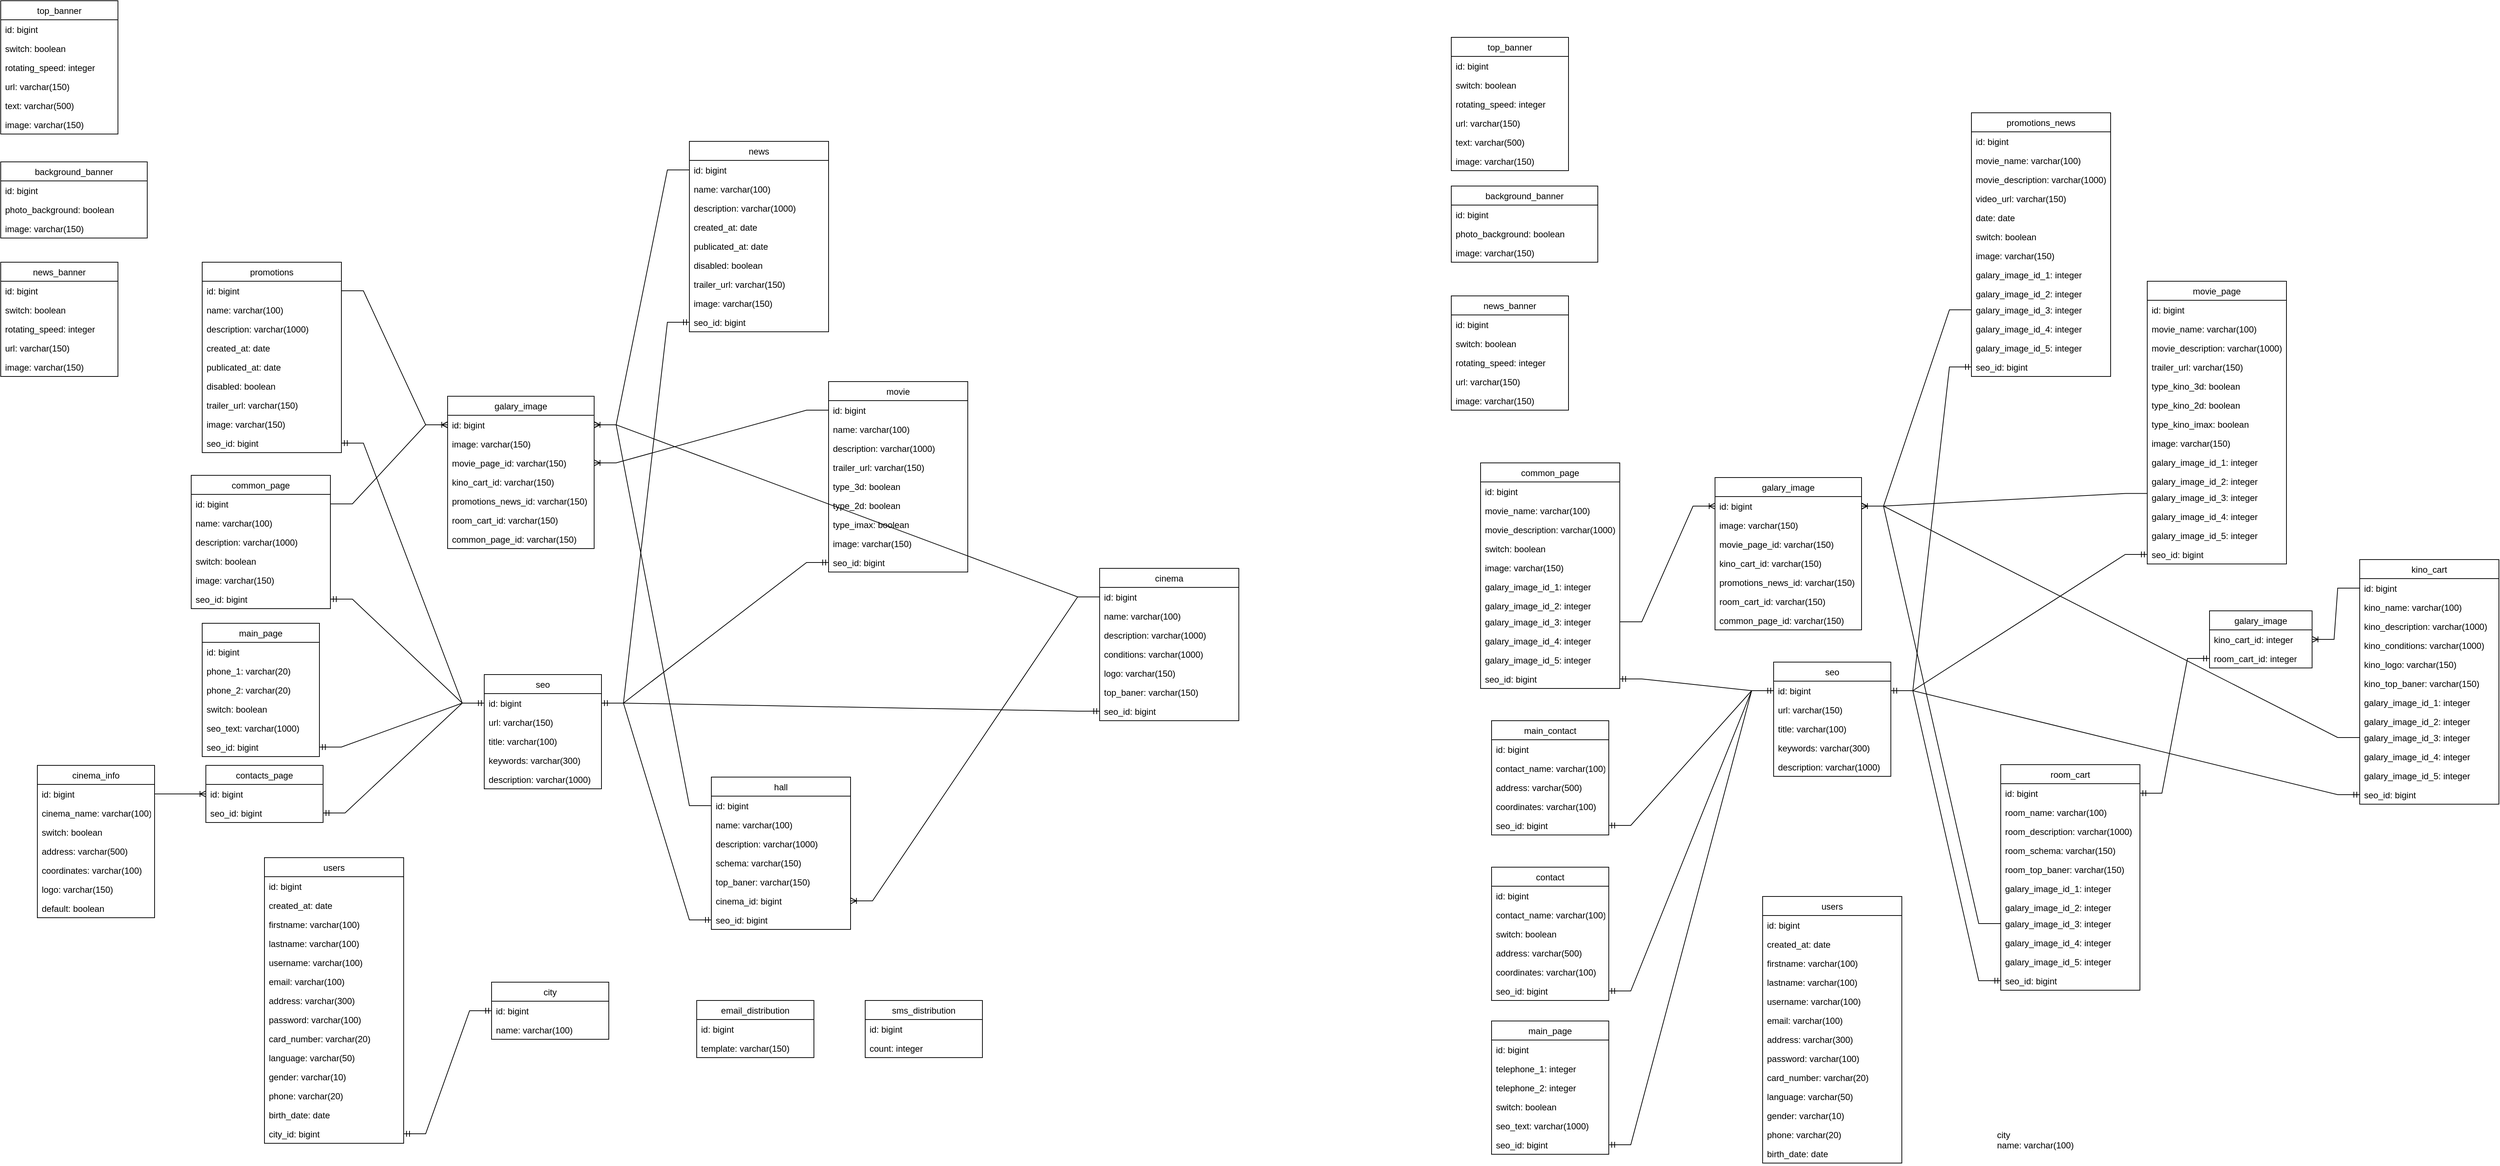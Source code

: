 <mxfile version="20.8.20" type="github">
  <diagram name="Страница 1" id="cjMYpXDU1neyWdPNXTYv">
    <mxGraphModel dx="4030" dy="2862" grid="1" gridSize="10" guides="1" tooltips="1" connect="1" arrows="1" fold="1" page="1" pageScale="1" pageWidth="827" pageHeight="1169" math="0" shadow="0">
      <root>
        <mxCell id="0" />
        <mxCell id="1" parent="0" />
        <mxCell id="Jq3GByXrrjIzkIwr-Jsl-6" value="galary_image" style="swimlane;fontStyle=0;childLayout=stackLayout;horizontal=1;startSize=26;fillColor=none;horizontalStack=0;resizeParent=1;resizeParentMax=0;resizeLast=0;collapsible=1;marginBottom=0;" parent="1" vertex="1">
          <mxGeometry x="-30" y="10" width="200" height="208" as="geometry" />
        </mxCell>
        <mxCell id="Jq3GByXrrjIzkIwr-Jsl-18" value="id: bigint" style="text;strokeColor=none;fillColor=none;align=left;verticalAlign=top;spacingLeft=4;spacingRight=4;overflow=hidden;rotatable=0;points=[[0,0.5],[1,0.5]];portConstraint=eastwest;" parent="Jq3GByXrrjIzkIwr-Jsl-6" vertex="1">
          <mxGeometry y="26" width="200" height="26" as="geometry" />
        </mxCell>
        <mxCell id="y_SN-NrmRVWr8R5dMq1--5" value="image: varchar(150)" style="text;strokeColor=none;fillColor=none;align=left;verticalAlign=top;spacingLeft=4;spacingRight=4;overflow=hidden;rotatable=0;points=[[0,0.5],[1,0.5]];portConstraint=eastwest;" vertex="1" parent="Jq3GByXrrjIzkIwr-Jsl-6">
          <mxGeometry y="52" width="200" height="26" as="geometry" />
        </mxCell>
        <mxCell id="Jq3GByXrrjIzkIwr-Jsl-19" value="movie_page_id: varchar(150)" style="text;strokeColor=none;fillColor=none;align=left;verticalAlign=top;spacingLeft=4;spacingRight=4;overflow=hidden;rotatable=0;points=[[0,0.5],[1,0.5]];portConstraint=eastwest;" parent="Jq3GByXrrjIzkIwr-Jsl-6" vertex="1">
          <mxGeometry y="78" width="200" height="26" as="geometry" />
        </mxCell>
        <mxCell id="y_SN-NrmRVWr8R5dMq1--6" value="kino_cart_id: varchar(150)" style="text;strokeColor=none;fillColor=none;align=left;verticalAlign=top;spacingLeft=4;spacingRight=4;overflow=hidden;rotatable=0;points=[[0,0.5],[1,0.5]];portConstraint=eastwest;" vertex="1" parent="Jq3GByXrrjIzkIwr-Jsl-6">
          <mxGeometry y="104" width="200" height="26" as="geometry" />
        </mxCell>
        <mxCell id="y_SN-NrmRVWr8R5dMq1--16" value="promotions_news_id: varchar(150)" style="text;strokeColor=none;fillColor=none;align=left;verticalAlign=top;spacingLeft=4;spacingRight=4;overflow=hidden;rotatable=0;points=[[0,0.5],[1,0.5]];portConstraint=eastwest;" vertex="1" parent="Jq3GByXrrjIzkIwr-Jsl-6">
          <mxGeometry y="130" width="200" height="26" as="geometry" />
        </mxCell>
        <mxCell id="y_SN-NrmRVWr8R5dMq1--15" value="room_cart_id: varchar(150)" style="text;strokeColor=none;fillColor=none;align=left;verticalAlign=top;spacingLeft=4;spacingRight=4;overflow=hidden;rotatable=0;points=[[0,0.5],[1,0.5]];portConstraint=eastwest;" vertex="1" parent="Jq3GByXrrjIzkIwr-Jsl-6">
          <mxGeometry y="156" width="200" height="26" as="geometry" />
        </mxCell>
        <mxCell id="y_SN-NrmRVWr8R5dMq1--14" value="common_page_id: varchar(150)" style="text;strokeColor=none;fillColor=none;align=left;verticalAlign=top;spacingLeft=4;spacingRight=4;overflow=hidden;rotatable=0;points=[[0,0.5],[1,0.5]];portConstraint=eastwest;" vertex="1" parent="Jq3GByXrrjIzkIwr-Jsl-6">
          <mxGeometry y="182" width="200" height="26" as="geometry" />
        </mxCell>
        <mxCell id="Jq3GByXrrjIzkIwr-Jsl-20" value="movie" style="swimlane;fontStyle=0;childLayout=stackLayout;horizontal=1;startSize=26;fillColor=none;horizontalStack=0;resizeParent=1;resizeParentMax=0;resizeLast=0;collapsible=1;marginBottom=0;" parent="1" vertex="1">
          <mxGeometry x="490" y="-10" width="190" height="260" as="geometry" />
        </mxCell>
        <mxCell id="Jq3GByXrrjIzkIwr-Jsl-21" value="id: bigint" style="text;strokeColor=none;fillColor=none;align=left;verticalAlign=top;spacingLeft=4;spacingRight=4;overflow=hidden;rotatable=0;points=[[0,0.5],[1,0.5]];portConstraint=eastwest;" parent="Jq3GByXrrjIzkIwr-Jsl-20" vertex="1">
          <mxGeometry y="26" width="190" height="26" as="geometry" />
        </mxCell>
        <mxCell id="Jq3GByXrrjIzkIwr-Jsl-22" value="name: varchar(100)" style="text;strokeColor=none;fillColor=none;align=left;verticalAlign=top;spacingLeft=4;spacingRight=4;overflow=hidden;rotatable=0;points=[[0,0.5],[1,0.5]];portConstraint=eastwest;" parent="Jq3GByXrrjIzkIwr-Jsl-20" vertex="1">
          <mxGeometry y="52" width="190" height="26" as="geometry" />
        </mxCell>
        <mxCell id="Jq3GByXrrjIzkIwr-Jsl-23" value="description: varchar(1000)" style="text;strokeColor=none;fillColor=none;align=left;verticalAlign=top;spacingLeft=4;spacingRight=4;overflow=hidden;rotatable=0;points=[[0,0.5],[1,0.5]];portConstraint=eastwest;" parent="Jq3GByXrrjIzkIwr-Jsl-20" vertex="1">
          <mxGeometry y="78" width="190" height="26" as="geometry" />
        </mxCell>
        <mxCell id="Jq3GByXrrjIzkIwr-Jsl-26" value="trailer_url: varchar(150)" style="text;strokeColor=none;fillColor=none;align=left;verticalAlign=top;spacingLeft=4;spacingRight=4;overflow=hidden;rotatable=0;points=[[0,0.5],[1,0.5]];portConstraint=eastwest;" parent="Jq3GByXrrjIzkIwr-Jsl-20" vertex="1">
          <mxGeometry y="104" width="190" height="26" as="geometry" />
        </mxCell>
        <mxCell id="Jq3GByXrrjIzkIwr-Jsl-27" value="type_3d: boolean" style="text;strokeColor=none;fillColor=none;align=left;verticalAlign=top;spacingLeft=4;spacingRight=4;overflow=hidden;rotatable=0;points=[[0,0.5],[1,0.5]];portConstraint=eastwest;" parent="Jq3GByXrrjIzkIwr-Jsl-20" vertex="1">
          <mxGeometry y="130" width="190" height="26" as="geometry" />
        </mxCell>
        <mxCell id="Jq3GByXrrjIzkIwr-Jsl-28" value="type_2d: boolean" style="text;strokeColor=none;fillColor=none;align=left;verticalAlign=top;spacingLeft=4;spacingRight=4;overflow=hidden;rotatable=0;points=[[0,0.5],[1,0.5]];portConstraint=eastwest;" parent="Jq3GByXrrjIzkIwr-Jsl-20" vertex="1">
          <mxGeometry y="156" width="190" height="26" as="geometry" />
        </mxCell>
        <mxCell id="Jq3GByXrrjIzkIwr-Jsl-25" value="type_imax: boolean" style="text;strokeColor=none;fillColor=none;align=left;verticalAlign=top;spacingLeft=4;spacingRight=4;overflow=hidden;rotatable=0;points=[[0,0.5],[1,0.5]];portConstraint=eastwest;" parent="Jq3GByXrrjIzkIwr-Jsl-20" vertex="1">
          <mxGeometry y="182" width="190" height="26" as="geometry" />
        </mxCell>
        <mxCell id="Jq3GByXrrjIzkIwr-Jsl-24" value="image: varchar(150)" style="text;strokeColor=none;fillColor=none;align=left;verticalAlign=top;spacingLeft=4;spacingRight=4;overflow=hidden;rotatable=0;points=[[0,0.5],[1,0.5]];portConstraint=eastwest;" parent="Jq3GByXrrjIzkIwr-Jsl-20" vertex="1">
          <mxGeometry y="208" width="190" height="26" as="geometry" />
        </mxCell>
        <mxCell id="Jq3GByXrrjIzkIwr-Jsl-41" value="seo_id: bigint" style="text;strokeColor=none;fillColor=none;align=left;verticalAlign=top;spacingLeft=4;spacingRight=4;overflow=hidden;rotatable=0;points=[[0,0.5],[1,0.5]];portConstraint=eastwest;" parent="Jq3GByXrrjIzkIwr-Jsl-20" vertex="1">
          <mxGeometry y="234" width="190" height="26" as="geometry" />
        </mxCell>
        <mxCell id="Jq3GByXrrjIzkIwr-Jsl-29" value="seo" style="swimlane;fontStyle=0;childLayout=stackLayout;horizontal=1;startSize=26;fillColor=none;horizontalStack=0;resizeParent=1;resizeParentMax=0;resizeLast=0;collapsible=1;marginBottom=0;" parent="1" vertex="1">
          <mxGeometry x="20" y="390" width="160" height="156" as="geometry" />
        </mxCell>
        <mxCell id="Jq3GByXrrjIzkIwr-Jsl-30" value="id: bigint" style="text;strokeColor=none;fillColor=none;align=left;verticalAlign=top;spacingLeft=4;spacingRight=4;overflow=hidden;rotatable=0;points=[[0,0.5],[1,0.5]];portConstraint=eastwest;" parent="Jq3GByXrrjIzkIwr-Jsl-29" vertex="1">
          <mxGeometry y="26" width="160" height="26" as="geometry" />
        </mxCell>
        <mxCell id="Jq3GByXrrjIzkIwr-Jsl-32" value="url: varchar(150)" style="text;strokeColor=none;fillColor=none;align=left;verticalAlign=top;spacingLeft=4;spacingRight=4;overflow=hidden;rotatable=0;points=[[0,0.5],[1,0.5]];portConstraint=eastwest;" parent="Jq3GByXrrjIzkIwr-Jsl-29" vertex="1">
          <mxGeometry y="52" width="160" height="26" as="geometry" />
        </mxCell>
        <mxCell id="Jq3GByXrrjIzkIwr-Jsl-33" value="title: varchar(100)" style="text;strokeColor=none;fillColor=none;align=left;verticalAlign=top;spacingLeft=4;spacingRight=4;overflow=hidden;rotatable=0;points=[[0,0.5],[1,0.5]];portConstraint=eastwest;" parent="Jq3GByXrrjIzkIwr-Jsl-29" vertex="1">
          <mxGeometry y="78" width="160" height="26" as="geometry" />
        </mxCell>
        <mxCell id="Jq3GByXrrjIzkIwr-Jsl-34" value="keywords: varchar(300)" style="text;strokeColor=none;fillColor=none;align=left;verticalAlign=top;spacingLeft=4;spacingRight=4;overflow=hidden;rotatable=0;points=[[0,0.5],[1,0.5]];portConstraint=eastwest;" parent="Jq3GByXrrjIzkIwr-Jsl-29" vertex="1">
          <mxGeometry y="104" width="160" height="26" as="geometry" />
        </mxCell>
        <mxCell id="Jq3GByXrrjIzkIwr-Jsl-35" value="description: varchar(1000)" style="text;strokeColor=none;fillColor=none;align=left;verticalAlign=top;spacingLeft=4;spacingRight=4;overflow=hidden;rotatable=0;points=[[0,0.5],[1,0.5]];portConstraint=eastwest;" parent="Jq3GByXrrjIzkIwr-Jsl-29" vertex="1">
          <mxGeometry y="130" width="160" height="26" as="geometry" />
        </mxCell>
        <mxCell id="Jq3GByXrrjIzkIwr-Jsl-43" value="" style="edgeStyle=entityRelationEdgeStyle;fontSize=12;html=1;endArrow=ERoneToMany;rounded=0;entryX=1;entryY=0.5;entryDx=0;entryDy=0;exitX=0;exitY=0.5;exitDx=0;exitDy=0;" parent="1" source="Jq3GByXrrjIzkIwr-Jsl-21" target="Jq3GByXrrjIzkIwr-Jsl-19" edge="1">
          <mxGeometry width="100" height="100" relative="1" as="geometry">
            <mxPoint x="530.19" y="111.8" as="sourcePoint" />
            <mxPoint x="460" y="300" as="targetPoint" />
          </mxGeometry>
        </mxCell>
        <mxCell id="Jq3GByXrrjIzkIwr-Jsl-44" value="" style="edgeStyle=entityRelationEdgeStyle;fontSize=12;html=1;endArrow=ERmandOne;startArrow=ERmandOne;rounded=0;exitX=1;exitY=0.5;exitDx=0;exitDy=0;entryX=0;entryY=0.5;entryDx=0;entryDy=0;" parent="1" source="Jq3GByXrrjIzkIwr-Jsl-30" target="Jq3GByXrrjIzkIwr-Jsl-41" edge="1">
          <mxGeometry width="100" height="100" relative="1" as="geometry">
            <mxPoint x="180" y="199" as="sourcePoint" />
            <mxPoint x="424" y="261" as="targetPoint" />
          </mxGeometry>
        </mxCell>
        <mxCell id="Jq3GByXrrjIzkIwr-Jsl-45" value="cinema" style="swimlane;fontStyle=0;childLayout=stackLayout;horizontal=1;startSize=26;fillColor=none;horizontalStack=0;resizeParent=1;resizeParentMax=0;resizeLast=0;collapsible=1;marginBottom=0;" parent="1" vertex="1">
          <mxGeometry x="860" y="245" width="190" height="208" as="geometry" />
        </mxCell>
        <mxCell id="Jq3GByXrrjIzkIwr-Jsl-46" value="id: bigint" style="text;strokeColor=none;fillColor=none;align=left;verticalAlign=top;spacingLeft=4;spacingRight=4;overflow=hidden;rotatable=0;points=[[0,0.5],[1,0.5]];portConstraint=eastwest;" parent="Jq3GByXrrjIzkIwr-Jsl-45" vertex="1">
          <mxGeometry y="26" width="190" height="26" as="geometry" />
        </mxCell>
        <mxCell id="Jq3GByXrrjIzkIwr-Jsl-47" value="name: varchar(100)" style="text;strokeColor=none;fillColor=none;align=left;verticalAlign=top;spacingLeft=4;spacingRight=4;overflow=hidden;rotatable=0;points=[[0,0.5],[1,0.5]];portConstraint=eastwest;" parent="Jq3GByXrrjIzkIwr-Jsl-45" vertex="1">
          <mxGeometry y="52" width="190" height="26" as="geometry" />
        </mxCell>
        <mxCell id="Jq3GByXrrjIzkIwr-Jsl-48" value="description: varchar(1000)" style="text;strokeColor=none;fillColor=none;align=left;verticalAlign=top;spacingLeft=4;spacingRight=4;overflow=hidden;rotatable=0;points=[[0,0.5],[1,0.5]];portConstraint=eastwest;" parent="Jq3GByXrrjIzkIwr-Jsl-45" vertex="1">
          <mxGeometry y="78" width="190" height="26" as="geometry" />
        </mxCell>
        <mxCell id="Jq3GByXrrjIzkIwr-Jsl-49" value="conditions: varchar(1000)" style="text;strokeColor=none;fillColor=none;align=left;verticalAlign=top;spacingLeft=4;spacingRight=4;overflow=hidden;rotatable=0;points=[[0,0.5],[1,0.5]];portConstraint=eastwest;" parent="Jq3GByXrrjIzkIwr-Jsl-45" vertex="1">
          <mxGeometry y="104" width="190" height="26" as="geometry" />
        </mxCell>
        <mxCell id="Jq3GByXrrjIzkIwr-Jsl-50" value="logo: varchar(150)" style="text;strokeColor=none;fillColor=none;align=left;verticalAlign=top;spacingLeft=4;spacingRight=4;overflow=hidden;rotatable=0;points=[[0,0.5],[1,0.5]];portConstraint=eastwest;" parent="Jq3GByXrrjIzkIwr-Jsl-45" vertex="1">
          <mxGeometry y="130" width="190" height="26" as="geometry" />
        </mxCell>
        <mxCell id="Jq3GByXrrjIzkIwr-Jsl-51" value="top_baner: varchar(150)" style="text;strokeColor=none;fillColor=none;align=left;verticalAlign=top;spacingLeft=4;spacingRight=4;overflow=hidden;rotatable=0;points=[[0,0.5],[1,0.5]];portConstraint=eastwest;" parent="Jq3GByXrrjIzkIwr-Jsl-45" vertex="1">
          <mxGeometry y="156" width="190" height="26" as="geometry" />
        </mxCell>
        <mxCell id="Jq3GByXrrjIzkIwr-Jsl-59" value="seo_id: bigint" style="text;strokeColor=none;fillColor=none;align=left;verticalAlign=top;spacingLeft=4;spacingRight=4;overflow=hidden;rotatable=0;points=[[0,0.5],[1,0.5]];portConstraint=eastwest;" parent="Jq3GByXrrjIzkIwr-Jsl-45" vertex="1">
          <mxGeometry y="182" width="190" height="26" as="geometry" />
        </mxCell>
        <mxCell id="Jq3GByXrrjIzkIwr-Jsl-60" value="" style="edgeStyle=entityRelationEdgeStyle;fontSize=12;html=1;endArrow=ERmandOne;startArrow=ERmandOne;rounded=0;exitX=1;exitY=0.5;exitDx=0;exitDy=0;entryX=0;entryY=0.5;entryDx=0;entryDy=0;" parent="1" source="Jq3GByXrrjIzkIwr-Jsl-30" target="Jq3GByXrrjIzkIwr-Jsl-59" edge="1">
          <mxGeometry width="100" height="100" relative="1" as="geometry">
            <mxPoint x="200" y="439" as="sourcePoint" />
            <mxPoint x="840" y="343" as="targetPoint" />
          </mxGeometry>
        </mxCell>
        <mxCell id="Jq3GByXrrjIzkIwr-Jsl-61" value="" style="edgeStyle=entityRelationEdgeStyle;fontSize=12;html=1;endArrow=ERoneToMany;rounded=0;entryX=1;entryY=0.5;entryDx=0;entryDy=0;exitX=0;exitY=0.5;exitDx=0;exitDy=0;" parent="1" source="Jq3GByXrrjIzkIwr-Jsl-46" target="Jq3GByXrrjIzkIwr-Jsl-18" edge="1">
          <mxGeometry width="100" height="100" relative="1" as="geometry">
            <mxPoint x="820" y="445" as="sourcePoint" />
            <mxPoint x="180" y="329" as="targetPoint" />
          </mxGeometry>
        </mxCell>
        <mxCell id="Jq3GByXrrjIzkIwr-Jsl-80" value="hall" style="swimlane;fontStyle=0;childLayout=stackLayout;horizontal=1;startSize=26;fillColor=none;horizontalStack=0;resizeParent=1;resizeParentMax=0;resizeLast=0;collapsible=1;marginBottom=0;" parent="1" vertex="1">
          <mxGeometry x="330" y="530" width="190" height="208" as="geometry" />
        </mxCell>
        <mxCell id="Jq3GByXrrjIzkIwr-Jsl-81" value="id: bigint" style="text;strokeColor=none;fillColor=none;align=left;verticalAlign=top;spacingLeft=4;spacingRight=4;overflow=hidden;rotatable=0;points=[[0,0.5],[1,0.5]];portConstraint=eastwest;" parent="Jq3GByXrrjIzkIwr-Jsl-80" vertex="1">
          <mxGeometry y="26" width="190" height="26" as="geometry" />
        </mxCell>
        <mxCell id="Jq3GByXrrjIzkIwr-Jsl-82" value="name: varchar(100)" style="text;strokeColor=none;fillColor=none;align=left;verticalAlign=top;spacingLeft=4;spacingRight=4;overflow=hidden;rotatable=0;points=[[0,0.5],[1,0.5]];portConstraint=eastwest;" parent="Jq3GByXrrjIzkIwr-Jsl-80" vertex="1">
          <mxGeometry y="52" width="190" height="26" as="geometry" />
        </mxCell>
        <mxCell id="Jq3GByXrrjIzkIwr-Jsl-83" value="description: varchar(1000)" style="text;strokeColor=none;fillColor=none;align=left;verticalAlign=top;spacingLeft=4;spacingRight=4;overflow=hidden;rotatable=0;points=[[0,0.5],[1,0.5]];portConstraint=eastwest;" parent="Jq3GByXrrjIzkIwr-Jsl-80" vertex="1">
          <mxGeometry y="78" width="190" height="26" as="geometry" />
        </mxCell>
        <mxCell id="Jq3GByXrrjIzkIwr-Jsl-85" value="schema: varchar(150)" style="text;strokeColor=none;fillColor=none;align=left;verticalAlign=top;spacingLeft=4;spacingRight=4;overflow=hidden;rotatable=0;points=[[0,0.5],[1,0.5]];portConstraint=eastwest;" parent="Jq3GByXrrjIzkIwr-Jsl-80" vertex="1">
          <mxGeometry y="104" width="190" height="26" as="geometry" />
        </mxCell>
        <mxCell id="Jq3GByXrrjIzkIwr-Jsl-86" value="top_baner: varchar(150)" style="text;strokeColor=none;fillColor=none;align=left;verticalAlign=top;spacingLeft=4;spacingRight=4;overflow=hidden;rotatable=0;points=[[0,0.5],[1,0.5]];portConstraint=eastwest;" parent="Jq3GByXrrjIzkIwr-Jsl-80" vertex="1">
          <mxGeometry y="130" width="190" height="26" as="geometry" />
        </mxCell>
        <mxCell id="y_SN-NrmRVWr8R5dMq1--167" value="cinema_id: bigint" style="text;strokeColor=none;fillColor=none;align=left;verticalAlign=top;spacingLeft=4;spacingRight=4;overflow=hidden;rotatable=0;points=[[0,0.5],[1,0.5]];portConstraint=eastwest;" vertex="1" parent="Jq3GByXrrjIzkIwr-Jsl-80">
          <mxGeometry y="156" width="190" height="26" as="geometry" />
        </mxCell>
        <mxCell id="Jq3GByXrrjIzkIwr-Jsl-92" value="seo_id: bigint" style="text;strokeColor=none;fillColor=none;align=left;verticalAlign=top;spacingLeft=4;spacingRight=4;overflow=hidden;rotatable=0;points=[[0,0.5],[1,0.5]];portConstraint=eastwest;" parent="Jq3GByXrrjIzkIwr-Jsl-80" vertex="1">
          <mxGeometry y="182" width="190" height="26" as="geometry" />
        </mxCell>
        <mxCell id="Jq3GByXrrjIzkIwr-Jsl-93" value="" style="edgeStyle=entityRelationEdgeStyle;fontSize=12;html=1;endArrow=ERoneToMany;rounded=0;exitX=0;exitY=0.5;exitDx=0;exitDy=0;entryX=1;entryY=0.5;entryDx=0;entryDy=0;" parent="1" source="Jq3GByXrrjIzkIwr-Jsl-46" target="y_SN-NrmRVWr8R5dMq1--167" edge="1">
          <mxGeometry width="100" height="100" relative="1" as="geometry">
            <mxPoint x="520" y="520" as="sourcePoint" />
            <mxPoint x="690" y="368" as="targetPoint" />
          </mxGeometry>
        </mxCell>
        <mxCell id="Jq3GByXrrjIzkIwr-Jsl-95" value="" style="edgeStyle=entityRelationEdgeStyle;fontSize=12;html=1;endArrow=ERmandOne;startArrow=ERmandOne;rounded=0;exitX=1;exitY=0.5;exitDx=0;exitDy=0;entryX=0;entryY=0.5;entryDx=0;entryDy=0;" parent="1" source="Jq3GByXrrjIzkIwr-Jsl-30" target="Jq3GByXrrjIzkIwr-Jsl-92" edge="1">
          <mxGeometry width="100" height="100" relative="1" as="geometry">
            <mxPoint x="200" y="439" as="sourcePoint" />
            <mxPoint x="1070" y="632" as="targetPoint" />
          </mxGeometry>
        </mxCell>
        <mxCell id="Jq3GByXrrjIzkIwr-Jsl-96" value="" style="edgeStyle=entityRelationEdgeStyle;fontSize=12;html=1;endArrow=ERoneToMany;rounded=0;entryX=1;entryY=0.5;entryDx=0;entryDy=0;exitX=0;exitY=0.5;exitDx=0;exitDy=0;" parent="1" source="Jq3GByXrrjIzkIwr-Jsl-81" target="Jq3GByXrrjIzkIwr-Jsl-18" edge="1">
          <mxGeometry width="100" height="100" relative="1" as="geometry">
            <mxPoint x="330" y="699" as="sourcePoint" />
            <mxPoint x="180" y="329" as="targetPoint" />
          </mxGeometry>
        </mxCell>
        <mxCell id="Jq3GByXrrjIzkIwr-Jsl-115" value="" style="edgeStyle=entityRelationEdgeStyle;fontSize=12;html=1;endArrow=ERoneToMany;rounded=0;entryX=1;entryY=0.5;entryDx=0;entryDy=0;exitX=0;exitY=0.5;exitDx=0;exitDy=0;" parent="1" source="y_SN-NrmRVWr8R5dMq1--187" target="Jq3GByXrrjIzkIwr-Jsl-18" edge="1">
          <mxGeometry width="100" height="100" relative="1" as="geometry">
            <mxPoint x="260" y="-108.0" as="sourcePoint" />
            <mxPoint x="180" y="329" as="targetPoint" />
          </mxGeometry>
        </mxCell>
        <mxCell id="Jq3GByXrrjIzkIwr-Jsl-116" value="" style="edgeStyle=entityRelationEdgeStyle;fontSize=12;html=1;endArrow=ERmandOne;startArrow=ERmandOne;rounded=0;exitX=1;exitY=0.5;exitDx=0;exitDy=0;entryX=0;entryY=0.5;entryDx=0;entryDy=0;" parent="1" source="Jq3GByXrrjIzkIwr-Jsl-30" target="y_SN-NrmRVWr8R5dMq1--195" edge="1">
          <mxGeometry width="100" height="100" relative="1" as="geometry">
            <mxPoint x="200" y="439" as="sourcePoint" />
            <mxPoint x="260" y="-30" as="targetPoint" />
          </mxGeometry>
        </mxCell>
        <mxCell id="Jq3GByXrrjIzkIwr-Jsl-118" value="main_page" style="swimlane;fontStyle=0;childLayout=stackLayout;horizontal=1;startSize=26;fillColor=none;horizontalStack=0;resizeParent=1;resizeParentMax=0;resizeLast=0;collapsible=1;marginBottom=0;" parent="1" vertex="1">
          <mxGeometry x="-365" y="320" width="160" height="182" as="geometry" />
        </mxCell>
        <mxCell id="Jq3GByXrrjIzkIwr-Jsl-119" value="id: bigint" style="text;strokeColor=none;fillColor=none;align=left;verticalAlign=top;spacingLeft=4;spacingRight=4;overflow=hidden;rotatable=0;points=[[0,0.5],[1,0.5]];portConstraint=eastwest;" parent="Jq3GByXrrjIzkIwr-Jsl-118" vertex="1">
          <mxGeometry y="26" width="160" height="26" as="geometry" />
        </mxCell>
        <mxCell id="Jq3GByXrrjIzkIwr-Jsl-125" value="phone_1: varchar(20)" style="text;strokeColor=none;fillColor=none;align=left;verticalAlign=top;spacingLeft=4;spacingRight=4;overflow=hidden;rotatable=0;points=[[0,0.5],[1,0.5]];portConstraint=eastwest;" parent="Jq3GByXrrjIzkIwr-Jsl-118" vertex="1">
          <mxGeometry y="52" width="160" height="26" as="geometry" />
        </mxCell>
        <mxCell id="Jq3GByXrrjIzkIwr-Jsl-126" value="phone_2: varchar(20)" style="text;strokeColor=none;fillColor=none;align=left;verticalAlign=top;spacingLeft=4;spacingRight=4;overflow=hidden;rotatable=0;points=[[0,0.5],[1,0.5]];portConstraint=eastwest;" parent="Jq3GByXrrjIzkIwr-Jsl-118" vertex="1">
          <mxGeometry y="78" width="160" height="26" as="geometry" />
        </mxCell>
        <mxCell id="Jq3GByXrrjIzkIwr-Jsl-127" value="switch: boolean" style="text;strokeColor=none;fillColor=none;align=left;verticalAlign=top;spacingLeft=4;spacingRight=4;overflow=hidden;rotatable=0;points=[[0,0.5],[1,0.5]];portConstraint=eastwest;" parent="Jq3GByXrrjIzkIwr-Jsl-118" vertex="1">
          <mxGeometry y="104" width="160" height="26" as="geometry" />
        </mxCell>
        <mxCell id="Jq3GByXrrjIzkIwr-Jsl-123" value="seo_text: varchar(1000)" style="text;strokeColor=none;fillColor=none;align=left;verticalAlign=top;spacingLeft=4;spacingRight=4;overflow=hidden;rotatable=0;points=[[0,0.5],[1,0.5]];portConstraint=eastwest;" parent="Jq3GByXrrjIzkIwr-Jsl-118" vertex="1">
          <mxGeometry y="130" width="160" height="26" as="geometry" />
        </mxCell>
        <mxCell id="Jq3GByXrrjIzkIwr-Jsl-124" value="seo_id: bigint" style="text;strokeColor=none;fillColor=none;align=left;verticalAlign=top;spacingLeft=4;spacingRight=4;overflow=hidden;rotatable=0;points=[[0,0.5],[1,0.5]];portConstraint=eastwest;" parent="Jq3GByXrrjIzkIwr-Jsl-118" vertex="1">
          <mxGeometry y="156" width="160" height="26" as="geometry" />
        </mxCell>
        <mxCell id="Jq3GByXrrjIzkIwr-Jsl-128" value="" style="edgeStyle=entityRelationEdgeStyle;fontSize=12;html=1;endArrow=ERmandOne;startArrow=ERmandOne;rounded=0;exitX=0;exitY=0.5;exitDx=0;exitDy=0;entryX=1;entryY=0.5;entryDx=0;entryDy=0;" parent="1" source="Jq3GByXrrjIzkIwr-Jsl-30" target="Jq3GByXrrjIzkIwr-Jsl-124" edge="1">
          <mxGeometry width="100" height="100" relative="1" as="geometry">
            <mxPoint x="190" y="439" as="sourcePoint" />
            <mxPoint x="340" y="855" as="targetPoint" />
          </mxGeometry>
        </mxCell>
        <mxCell id="Jq3GByXrrjIzkIwr-Jsl-129" value="common_page" style="swimlane;fontStyle=0;childLayout=stackLayout;horizontal=1;startSize=26;fillColor=none;horizontalStack=0;resizeParent=1;resizeParentMax=0;resizeLast=0;collapsible=1;marginBottom=0;" parent="1" vertex="1">
          <mxGeometry x="-380" y="118" width="190" height="182" as="geometry" />
        </mxCell>
        <mxCell id="Jq3GByXrrjIzkIwr-Jsl-130" value="id: bigint" style="text;strokeColor=none;fillColor=none;align=left;verticalAlign=top;spacingLeft=4;spacingRight=4;overflow=hidden;rotatable=0;points=[[0,0.5],[1,0.5]];portConstraint=eastwest;" parent="Jq3GByXrrjIzkIwr-Jsl-129" vertex="1">
          <mxGeometry y="26" width="190" height="26" as="geometry" />
        </mxCell>
        <mxCell id="Jq3GByXrrjIzkIwr-Jsl-131" value="name: varchar(100)" style="text;strokeColor=none;fillColor=none;align=left;verticalAlign=top;spacingLeft=4;spacingRight=4;overflow=hidden;rotatable=0;points=[[0,0.5],[1,0.5]];portConstraint=eastwest;" parent="Jq3GByXrrjIzkIwr-Jsl-129" vertex="1">
          <mxGeometry y="52" width="190" height="26" as="geometry" />
        </mxCell>
        <mxCell id="Jq3GByXrrjIzkIwr-Jsl-132" value="description: varchar(1000)" style="text;strokeColor=none;fillColor=none;align=left;verticalAlign=top;spacingLeft=4;spacingRight=4;overflow=hidden;rotatable=0;points=[[0,0.5],[1,0.5]];portConstraint=eastwest;" parent="Jq3GByXrrjIzkIwr-Jsl-129" vertex="1">
          <mxGeometry y="78" width="190" height="26" as="geometry" />
        </mxCell>
        <mxCell id="Jq3GByXrrjIzkIwr-Jsl-144" value="switch: boolean" style="text;strokeColor=none;fillColor=none;align=left;verticalAlign=top;spacingLeft=4;spacingRight=4;overflow=hidden;rotatable=0;points=[[0,0.5],[1,0.5]];portConstraint=eastwest;" parent="Jq3GByXrrjIzkIwr-Jsl-129" vertex="1">
          <mxGeometry y="104" width="190" height="26" as="geometry" />
        </mxCell>
        <mxCell id="Jq3GByXrrjIzkIwr-Jsl-137" value="image: varchar(150)" style="text;strokeColor=none;fillColor=none;align=left;verticalAlign=top;spacingLeft=4;spacingRight=4;overflow=hidden;rotatable=0;points=[[0,0.5],[1,0.5]];portConstraint=eastwest;" parent="Jq3GByXrrjIzkIwr-Jsl-129" vertex="1">
          <mxGeometry y="130" width="190" height="26" as="geometry" />
        </mxCell>
        <mxCell id="Jq3GByXrrjIzkIwr-Jsl-143" value="seo_id: bigint" style="text;strokeColor=none;fillColor=none;align=left;verticalAlign=top;spacingLeft=4;spacingRight=4;overflow=hidden;rotatable=0;points=[[0,0.5],[1,0.5]];portConstraint=eastwest;" parent="Jq3GByXrrjIzkIwr-Jsl-129" vertex="1">
          <mxGeometry y="156" width="190" height="26" as="geometry" />
        </mxCell>
        <mxCell id="Jq3GByXrrjIzkIwr-Jsl-145" value="" style="edgeStyle=entityRelationEdgeStyle;fontSize=12;html=1;endArrow=ERmandOne;startArrow=ERmandOne;rounded=0;exitX=0;exitY=0.5;exitDx=0;exitDy=0;entryX=1;entryY=0.5;entryDx=0;entryDy=0;" parent="1" source="Jq3GByXrrjIzkIwr-Jsl-30" target="Jq3GByXrrjIzkIwr-Jsl-143" edge="1">
          <mxGeometry width="100" height="100" relative="1" as="geometry">
            <mxPoint x="190" y="439" as="sourcePoint" />
            <mxPoint x="340" y="1059" as="targetPoint" />
          </mxGeometry>
        </mxCell>
        <mxCell id="Jq3GByXrrjIzkIwr-Jsl-146" value="" style="edgeStyle=entityRelationEdgeStyle;fontSize=12;html=1;endArrow=ERoneToMany;rounded=0;entryX=0;entryY=0.5;entryDx=0;entryDy=0;exitX=1;exitY=0.5;exitDx=0;exitDy=0;" parent="1" source="Jq3GByXrrjIzkIwr-Jsl-130" target="Jq3GByXrrjIzkIwr-Jsl-18" edge="1">
          <mxGeometry width="100" height="100" relative="1" as="geometry">
            <mxPoint x="-190" y="287" as="sourcePoint" />
            <mxPoint x="180" y="319" as="targetPoint" />
          </mxGeometry>
        </mxCell>
        <mxCell id="Jq3GByXrrjIzkIwr-Jsl-148" value="cinema_info" style="swimlane;fontStyle=0;childLayout=stackLayout;horizontal=1;startSize=26;fillColor=none;horizontalStack=0;resizeParent=1;resizeParentMax=0;resizeLast=0;collapsible=1;marginBottom=0;" parent="1" vertex="1">
          <mxGeometry x="-590" y="514" width="160" height="208" as="geometry" />
        </mxCell>
        <mxCell id="Jq3GByXrrjIzkIwr-Jsl-149" value="id: bigint" style="text;strokeColor=none;fillColor=none;align=left;verticalAlign=top;spacingLeft=4;spacingRight=4;overflow=hidden;rotatable=0;points=[[0,0.5],[1,0.5]];portConstraint=eastwest;" parent="Jq3GByXrrjIzkIwr-Jsl-148" vertex="1">
          <mxGeometry y="26" width="160" height="26" as="geometry" />
        </mxCell>
        <mxCell id="Jq3GByXrrjIzkIwr-Jsl-155" value="cinema_name: varchar(100)" style="text;strokeColor=none;fillColor=none;align=left;verticalAlign=top;spacingLeft=4;spacingRight=4;overflow=hidden;rotatable=0;points=[[0,0.5],[1,0.5]];portConstraint=eastwest;" parent="Jq3GByXrrjIzkIwr-Jsl-148" vertex="1">
          <mxGeometry y="52" width="160" height="26" as="geometry" />
        </mxCell>
        <mxCell id="Jq3GByXrrjIzkIwr-Jsl-152" value="switch: boolean" style="text;strokeColor=none;fillColor=none;align=left;verticalAlign=top;spacingLeft=4;spacingRight=4;overflow=hidden;rotatable=0;points=[[0,0.5],[1,0.5]];portConstraint=eastwest;" parent="Jq3GByXrrjIzkIwr-Jsl-148" vertex="1">
          <mxGeometry y="78" width="160" height="26" as="geometry" />
        </mxCell>
        <mxCell id="Jq3GByXrrjIzkIwr-Jsl-153" value="address: varchar(500)" style="text;strokeColor=none;fillColor=none;align=left;verticalAlign=top;spacingLeft=4;spacingRight=4;overflow=hidden;rotatable=0;points=[[0,0.5],[1,0.5]];portConstraint=eastwest;" parent="Jq3GByXrrjIzkIwr-Jsl-148" vertex="1">
          <mxGeometry y="104" width="160" height="26" as="geometry" />
        </mxCell>
        <mxCell id="Jq3GByXrrjIzkIwr-Jsl-162" value="coordinates: varchar(100)" style="text;strokeColor=none;fillColor=none;align=left;verticalAlign=top;spacingLeft=4;spacingRight=4;overflow=hidden;rotatable=0;points=[[0,0.5],[1,0.5]];portConstraint=eastwest;" parent="Jq3GByXrrjIzkIwr-Jsl-148" vertex="1">
          <mxGeometry y="130" width="160" height="26" as="geometry" />
        </mxCell>
        <mxCell id="y_SN-NrmRVWr8R5dMq1--212" value="logo: varchar(150)" style="text;strokeColor=none;fillColor=none;align=left;verticalAlign=top;spacingLeft=4;spacingRight=4;overflow=hidden;rotatable=0;points=[[0,0.5],[1,0.5]];portConstraint=eastwest;" vertex="1" parent="Jq3GByXrrjIzkIwr-Jsl-148">
          <mxGeometry y="156" width="160" height="26" as="geometry" />
        </mxCell>
        <mxCell id="y_SN-NrmRVWr8R5dMq1--214" value="default: boolean" style="text;strokeColor=none;fillColor=none;align=left;verticalAlign=top;spacingLeft=4;spacingRight=4;overflow=hidden;rotatable=0;points=[[0,0.5],[1,0.5]];portConstraint=eastwest;" vertex="1" parent="Jq3GByXrrjIzkIwr-Jsl-148">
          <mxGeometry y="182" width="160" height="26" as="geometry" />
        </mxCell>
        <mxCell id="Jq3GByXrrjIzkIwr-Jsl-163" value="contacts_page" style="swimlane;fontStyle=0;childLayout=stackLayout;horizontal=1;startSize=26;fillColor=none;horizontalStack=0;resizeParent=1;resizeParentMax=0;resizeLast=0;collapsible=1;marginBottom=0;" parent="1" vertex="1">
          <mxGeometry x="-360" y="514" width="160" height="78" as="geometry" />
        </mxCell>
        <mxCell id="Jq3GByXrrjIzkIwr-Jsl-164" value="id: bigint" style="text;strokeColor=none;fillColor=none;align=left;verticalAlign=top;spacingLeft=4;spacingRight=4;overflow=hidden;rotatable=0;points=[[0,0.5],[1,0.5]];portConstraint=eastwest;" parent="Jq3GByXrrjIzkIwr-Jsl-163" vertex="1">
          <mxGeometry y="26" width="160" height="26" as="geometry" />
        </mxCell>
        <mxCell id="Jq3GByXrrjIzkIwr-Jsl-169" value="seo_id: bigint" style="text;strokeColor=none;fillColor=none;align=left;verticalAlign=top;spacingLeft=4;spacingRight=4;overflow=hidden;rotatable=0;points=[[0,0.5],[1,0.5]];portConstraint=eastwest;" parent="Jq3GByXrrjIzkIwr-Jsl-163" vertex="1">
          <mxGeometry y="52" width="160" height="26" as="geometry" />
        </mxCell>
        <mxCell id="Jq3GByXrrjIzkIwr-Jsl-179" value="" style="edgeStyle=entityRelationEdgeStyle;fontSize=12;html=1;endArrow=ERmandOne;startArrow=ERmandOne;rounded=0;entryX=1;entryY=0.5;entryDx=0;entryDy=0;exitX=0;exitY=0.5;exitDx=0;exitDy=0;" parent="1" source="Jq3GByXrrjIzkIwr-Jsl-30" target="Jq3GByXrrjIzkIwr-Jsl-169" edge="1">
          <mxGeometry width="100" height="100" relative="1" as="geometry">
            <mxPoint x="180" y="430" as="sourcePoint" />
            <mxPoint x="220" y="929" as="targetPoint" />
          </mxGeometry>
        </mxCell>
        <mxCell id="Jq3GByXrrjIzkIwr-Jsl-181" value="users" style="swimlane;fontStyle=0;childLayout=stackLayout;horizontal=1;startSize=26;fillColor=none;horizontalStack=0;resizeParent=1;resizeParentMax=0;resizeLast=0;collapsible=1;marginBottom=0;" parent="1" vertex="1">
          <mxGeometry x="-280" y="640" width="190" height="390" as="geometry" />
        </mxCell>
        <mxCell id="Jq3GByXrrjIzkIwr-Jsl-182" value="id: bigint" style="text;strokeColor=none;fillColor=none;align=left;verticalAlign=top;spacingLeft=4;spacingRight=4;overflow=hidden;rotatable=0;points=[[0,0.5],[1,0.5]];portConstraint=eastwest;" parent="Jq3GByXrrjIzkIwr-Jsl-181" vertex="1">
          <mxGeometry y="26" width="190" height="26" as="geometry" />
        </mxCell>
        <mxCell id="Jq3GByXrrjIzkIwr-Jsl-195" value="created_at: date" style="text;strokeColor=none;fillColor=none;align=left;verticalAlign=top;spacingLeft=4;spacingRight=4;overflow=hidden;rotatable=0;points=[[0,0.5],[1,0.5]];portConstraint=eastwest;" parent="Jq3GByXrrjIzkIwr-Jsl-181" vertex="1">
          <mxGeometry y="52" width="190" height="26" as="geometry" />
        </mxCell>
        <mxCell id="Jq3GByXrrjIzkIwr-Jsl-183" value="firstname: varchar(100)" style="text;strokeColor=none;fillColor=none;align=left;verticalAlign=top;spacingLeft=4;spacingRight=4;overflow=hidden;rotatable=0;points=[[0,0.5],[1,0.5]];portConstraint=eastwest;" parent="Jq3GByXrrjIzkIwr-Jsl-181" vertex="1">
          <mxGeometry y="78" width="190" height="26" as="geometry" />
        </mxCell>
        <mxCell id="Jq3GByXrrjIzkIwr-Jsl-196" value="lastname: varchar(100)" style="text;strokeColor=none;fillColor=none;align=left;verticalAlign=top;spacingLeft=4;spacingRight=4;overflow=hidden;rotatable=0;points=[[0,0.5],[1,0.5]];portConstraint=eastwest;" parent="Jq3GByXrrjIzkIwr-Jsl-181" vertex="1">
          <mxGeometry y="104" width="190" height="26" as="geometry" />
        </mxCell>
        <mxCell id="Jq3GByXrrjIzkIwr-Jsl-197" value="username: varchar(100)" style="text;strokeColor=none;fillColor=none;align=left;verticalAlign=top;spacingLeft=4;spacingRight=4;overflow=hidden;rotatable=0;points=[[0,0.5],[1,0.5]];portConstraint=eastwest;" parent="Jq3GByXrrjIzkIwr-Jsl-181" vertex="1">
          <mxGeometry y="130" width="190" height="26" as="geometry" />
        </mxCell>
        <mxCell id="Jq3GByXrrjIzkIwr-Jsl-198" value="email: varchar(100)" style="text;strokeColor=none;fillColor=none;align=left;verticalAlign=top;spacingLeft=4;spacingRight=4;overflow=hidden;rotatable=0;points=[[0,0.5],[1,0.5]];portConstraint=eastwest;" parent="Jq3GByXrrjIzkIwr-Jsl-181" vertex="1">
          <mxGeometry y="156" width="190" height="26" as="geometry" />
        </mxCell>
        <mxCell id="Jq3GByXrrjIzkIwr-Jsl-199" value="address: varchar(300)" style="text;strokeColor=none;fillColor=none;align=left;verticalAlign=top;spacingLeft=4;spacingRight=4;overflow=hidden;rotatable=0;points=[[0,0.5],[1,0.5]];portConstraint=eastwest;" parent="Jq3GByXrrjIzkIwr-Jsl-181" vertex="1">
          <mxGeometry y="182" width="190" height="26" as="geometry" />
        </mxCell>
        <mxCell id="Jq3GByXrrjIzkIwr-Jsl-201" value="password: varchar(100)" style="text;strokeColor=none;fillColor=none;align=left;verticalAlign=top;spacingLeft=4;spacingRight=4;overflow=hidden;rotatable=0;points=[[0,0.5],[1,0.5]];portConstraint=eastwest;" parent="Jq3GByXrrjIzkIwr-Jsl-181" vertex="1">
          <mxGeometry y="208" width="190" height="26" as="geometry" />
        </mxCell>
        <mxCell id="Jq3GByXrrjIzkIwr-Jsl-202" value="card_number: varchar(20)" style="text;strokeColor=none;fillColor=none;align=left;verticalAlign=top;spacingLeft=4;spacingRight=4;overflow=hidden;rotatable=0;points=[[0,0.5],[1,0.5]];portConstraint=eastwest;" parent="Jq3GByXrrjIzkIwr-Jsl-181" vertex="1">
          <mxGeometry y="234" width="190" height="26" as="geometry" />
        </mxCell>
        <mxCell id="Jq3GByXrrjIzkIwr-Jsl-185" value="language: varchar(50)" style="text;strokeColor=none;fillColor=none;align=left;verticalAlign=top;spacingLeft=4;spacingRight=4;overflow=hidden;rotatable=0;points=[[0,0.5],[1,0.5]];portConstraint=eastwest;" parent="Jq3GByXrrjIzkIwr-Jsl-181" vertex="1">
          <mxGeometry y="260" width="190" height="26" as="geometry" />
        </mxCell>
        <mxCell id="Jq3GByXrrjIzkIwr-Jsl-203" value="gender: varchar(10)" style="text;strokeColor=none;fillColor=none;align=left;verticalAlign=top;spacingLeft=4;spacingRight=4;overflow=hidden;rotatable=0;points=[[0,0.5],[1,0.5]];portConstraint=eastwest;" parent="Jq3GByXrrjIzkIwr-Jsl-181" vertex="1">
          <mxGeometry y="286" width="190" height="26" as="geometry" />
        </mxCell>
        <mxCell id="Jq3GByXrrjIzkIwr-Jsl-207" value="phone: varchar(20)" style="text;strokeColor=none;fillColor=none;align=left;verticalAlign=top;spacingLeft=4;spacingRight=4;overflow=hidden;rotatable=0;points=[[0,0.5],[1,0.5]];portConstraint=eastwest;" parent="Jq3GByXrrjIzkIwr-Jsl-181" vertex="1">
          <mxGeometry y="312" width="190" height="26" as="geometry" />
        </mxCell>
        <mxCell id="Jq3GByXrrjIzkIwr-Jsl-204" value="birth_date: date" style="text;strokeColor=none;fillColor=none;align=left;verticalAlign=top;spacingLeft=4;spacingRight=4;overflow=hidden;rotatable=0;points=[[0,0.5],[1,0.5]];portConstraint=eastwest;" parent="Jq3GByXrrjIzkIwr-Jsl-181" vertex="1">
          <mxGeometry y="338" width="190" height="26" as="geometry" />
        </mxCell>
        <mxCell id="y_SN-NrmRVWr8R5dMq1--222" value="city_id: bigint" style="text;strokeColor=none;fillColor=none;align=left;verticalAlign=top;spacingLeft=4;spacingRight=4;overflow=hidden;rotatable=0;points=[[0,0.5],[1,0.5]];portConstraint=eastwest;" vertex="1" parent="Jq3GByXrrjIzkIwr-Jsl-181">
          <mxGeometry y="364" width="190" height="26" as="geometry" />
        </mxCell>
        <mxCell id="Jq3GByXrrjIzkIwr-Jsl-211" value="top_banner" style="swimlane;fontStyle=0;childLayout=stackLayout;horizontal=1;startSize=26;fillColor=none;horizontalStack=0;resizeParent=1;resizeParentMax=0;resizeLast=0;collapsible=1;marginBottom=0;" parent="1" vertex="1">
          <mxGeometry x="-640" y="-530" width="160" height="182" as="geometry" />
        </mxCell>
        <mxCell id="Jq3GByXrrjIzkIwr-Jsl-212" value="id: bigint" style="text;strokeColor=none;fillColor=none;align=left;verticalAlign=top;spacingLeft=4;spacingRight=4;overflow=hidden;rotatable=0;points=[[0,0.5],[1,0.5]];portConstraint=eastwest;" parent="Jq3GByXrrjIzkIwr-Jsl-211" vertex="1">
          <mxGeometry y="26" width="160" height="26" as="geometry" />
        </mxCell>
        <mxCell id="Jq3GByXrrjIzkIwr-Jsl-220" value="switch: boolean" style="text;strokeColor=none;fillColor=none;align=left;verticalAlign=top;spacingLeft=4;spacingRight=4;overflow=hidden;rotatable=0;points=[[0,0.5],[1,0.5]];portConstraint=eastwest;" parent="Jq3GByXrrjIzkIwr-Jsl-211" vertex="1">
          <mxGeometry y="52" width="160" height="26" as="geometry" />
        </mxCell>
        <mxCell id="Jq3GByXrrjIzkIwr-Jsl-242" value="rotating_speed: integer" style="text;strokeColor=none;fillColor=none;align=left;verticalAlign=top;spacingLeft=4;spacingRight=4;overflow=hidden;rotatable=0;points=[[0,0.5],[1,0.5]];portConstraint=eastwest;" parent="Jq3GByXrrjIzkIwr-Jsl-211" vertex="1">
          <mxGeometry y="78" width="160" height="26" as="geometry" />
        </mxCell>
        <mxCell id="Jq3GByXrrjIzkIwr-Jsl-218" value="url: varchar(150)" style="text;strokeColor=none;fillColor=none;align=left;verticalAlign=top;spacingLeft=4;spacingRight=4;overflow=hidden;rotatable=0;points=[[0,0.5],[1,0.5]];portConstraint=eastwest;" parent="Jq3GByXrrjIzkIwr-Jsl-211" vertex="1">
          <mxGeometry y="104" width="160" height="26" as="geometry" />
        </mxCell>
        <mxCell id="Jq3GByXrrjIzkIwr-Jsl-219" value="text: varchar(500)" style="text;strokeColor=none;fillColor=none;align=left;verticalAlign=top;spacingLeft=4;spacingRight=4;overflow=hidden;rotatable=0;points=[[0,0.5],[1,0.5]];portConstraint=eastwest;" parent="Jq3GByXrrjIzkIwr-Jsl-211" vertex="1">
          <mxGeometry y="130" width="160" height="26" as="geometry" />
        </mxCell>
        <mxCell id="Jq3GByXrrjIzkIwr-Jsl-217" value="image: varchar(150)" style="text;strokeColor=none;fillColor=none;align=left;verticalAlign=top;spacingLeft=4;spacingRight=4;overflow=hidden;rotatable=0;points=[[0,0.5],[1,0.5]];portConstraint=eastwest;" parent="Jq3GByXrrjIzkIwr-Jsl-211" vertex="1">
          <mxGeometry y="156" width="160" height="26" as="geometry" />
        </mxCell>
        <mxCell id="Jq3GByXrrjIzkIwr-Jsl-225" value="news_banner" style="swimlane;fontStyle=0;childLayout=stackLayout;horizontal=1;startSize=26;fillColor=none;horizontalStack=0;resizeParent=1;resizeParentMax=0;resizeLast=0;collapsible=1;marginBottom=0;" parent="1" vertex="1">
          <mxGeometry x="-640" y="-173" width="160" height="156" as="geometry" />
        </mxCell>
        <mxCell id="Jq3GByXrrjIzkIwr-Jsl-226" value="id: bigint" style="text;strokeColor=none;fillColor=none;align=left;verticalAlign=top;spacingLeft=4;spacingRight=4;overflow=hidden;rotatable=0;points=[[0,0.5],[1,0.5]];portConstraint=eastwest;" parent="Jq3GByXrrjIzkIwr-Jsl-225" vertex="1">
          <mxGeometry y="26" width="160" height="26" as="geometry" />
        </mxCell>
        <mxCell id="Jq3GByXrrjIzkIwr-Jsl-227" value="switch: boolean" style="text;strokeColor=none;fillColor=none;align=left;verticalAlign=top;spacingLeft=4;spacingRight=4;overflow=hidden;rotatable=0;points=[[0,0.5],[1,0.5]];portConstraint=eastwest;" parent="Jq3GByXrrjIzkIwr-Jsl-225" vertex="1">
          <mxGeometry y="52" width="160" height="26" as="geometry" />
        </mxCell>
        <mxCell id="Jq3GByXrrjIzkIwr-Jsl-228" value="rotating_speed: integer" style="text;strokeColor=none;fillColor=none;align=left;verticalAlign=top;spacingLeft=4;spacingRight=4;overflow=hidden;rotatable=0;points=[[0,0.5],[1,0.5]];portConstraint=eastwest;" parent="Jq3GByXrrjIzkIwr-Jsl-225" vertex="1">
          <mxGeometry y="78" width="160" height="26" as="geometry" />
        </mxCell>
        <mxCell id="Jq3GByXrrjIzkIwr-Jsl-229" value="url: varchar(150)" style="text;strokeColor=none;fillColor=none;align=left;verticalAlign=top;spacingLeft=4;spacingRight=4;overflow=hidden;rotatable=0;points=[[0,0.5],[1,0.5]];portConstraint=eastwest;" parent="Jq3GByXrrjIzkIwr-Jsl-225" vertex="1">
          <mxGeometry y="104" width="160" height="26" as="geometry" />
        </mxCell>
        <mxCell id="Jq3GByXrrjIzkIwr-Jsl-230" value="image: varchar(150)" style="text;strokeColor=none;fillColor=none;align=left;verticalAlign=top;spacingLeft=4;spacingRight=4;overflow=hidden;rotatable=0;points=[[0,0.5],[1,0.5]];portConstraint=eastwest;" parent="Jq3GByXrrjIzkIwr-Jsl-225" vertex="1">
          <mxGeometry y="130" width="160" height="26" as="geometry" />
        </mxCell>
        <mxCell id="Jq3GByXrrjIzkIwr-Jsl-234" value="background_banner" style="swimlane;fontStyle=0;childLayout=stackLayout;horizontal=1;startSize=26;fillColor=none;horizontalStack=0;resizeParent=1;resizeParentMax=0;resizeLast=0;collapsible=1;marginBottom=0;" parent="1" vertex="1">
          <mxGeometry x="-640" y="-310" width="200" height="104" as="geometry" />
        </mxCell>
        <mxCell id="Jq3GByXrrjIzkIwr-Jsl-235" value="id: bigint" style="text;strokeColor=none;fillColor=none;align=left;verticalAlign=top;spacingLeft=4;spacingRight=4;overflow=hidden;rotatable=0;points=[[0,0.5],[1,0.5]];portConstraint=eastwest;" parent="Jq3GByXrrjIzkIwr-Jsl-234" vertex="1">
          <mxGeometry y="26" width="200" height="26" as="geometry" />
        </mxCell>
        <mxCell id="Jq3GByXrrjIzkIwr-Jsl-236" value="photo_background: boolean" style="text;strokeColor=none;fillColor=none;align=left;verticalAlign=top;spacingLeft=4;spacingRight=4;overflow=hidden;rotatable=0;points=[[0,0.5],[1,0.5]];portConstraint=eastwest;" parent="Jq3GByXrrjIzkIwr-Jsl-234" vertex="1">
          <mxGeometry y="52" width="200" height="26" as="geometry" />
        </mxCell>
        <mxCell id="Jq3GByXrrjIzkIwr-Jsl-239" value="image: varchar(150)" style="text;strokeColor=none;fillColor=none;align=left;verticalAlign=top;spacingLeft=4;spacingRight=4;overflow=hidden;rotatable=0;points=[[0,0.5],[1,0.5]];portConstraint=eastwest;" parent="Jq3GByXrrjIzkIwr-Jsl-234" vertex="1">
          <mxGeometry y="78" width="200" height="26" as="geometry" />
        </mxCell>
        <mxCell id="y_SN-NrmRVWr8R5dMq1--17" value="galary_image" style="swimlane;fontStyle=0;childLayout=stackLayout;horizontal=1;startSize=26;fillColor=none;horizontalStack=0;resizeParent=1;resizeParentMax=0;resizeLast=0;collapsible=1;marginBottom=0;" vertex="1" parent="1">
          <mxGeometry x="1700" y="121" width="200" height="208" as="geometry" />
        </mxCell>
        <mxCell id="y_SN-NrmRVWr8R5dMq1--18" value="id: bigint" style="text;strokeColor=none;fillColor=none;align=left;verticalAlign=top;spacingLeft=4;spacingRight=4;overflow=hidden;rotatable=0;points=[[0,0.5],[1,0.5]];portConstraint=eastwest;" vertex="1" parent="y_SN-NrmRVWr8R5dMq1--17">
          <mxGeometry y="26" width="200" height="26" as="geometry" />
        </mxCell>
        <mxCell id="y_SN-NrmRVWr8R5dMq1--19" value="image: varchar(150)" style="text;strokeColor=none;fillColor=none;align=left;verticalAlign=top;spacingLeft=4;spacingRight=4;overflow=hidden;rotatable=0;points=[[0,0.5],[1,0.5]];portConstraint=eastwest;" vertex="1" parent="y_SN-NrmRVWr8R5dMq1--17">
          <mxGeometry y="52" width="200" height="26" as="geometry" />
        </mxCell>
        <mxCell id="y_SN-NrmRVWr8R5dMq1--20" value="movie_page_id: varchar(150)" style="text;strokeColor=none;fillColor=none;align=left;verticalAlign=top;spacingLeft=4;spacingRight=4;overflow=hidden;rotatable=0;points=[[0,0.5],[1,0.5]];portConstraint=eastwest;" vertex="1" parent="y_SN-NrmRVWr8R5dMq1--17">
          <mxGeometry y="78" width="200" height="26" as="geometry" />
        </mxCell>
        <mxCell id="y_SN-NrmRVWr8R5dMq1--21" value="kino_cart_id: varchar(150)" style="text;strokeColor=none;fillColor=none;align=left;verticalAlign=top;spacingLeft=4;spacingRight=4;overflow=hidden;rotatable=0;points=[[0,0.5],[1,0.5]];portConstraint=eastwest;" vertex="1" parent="y_SN-NrmRVWr8R5dMq1--17">
          <mxGeometry y="104" width="200" height="26" as="geometry" />
        </mxCell>
        <mxCell id="y_SN-NrmRVWr8R5dMq1--22" value="promotions_news_id: varchar(150)" style="text;strokeColor=none;fillColor=none;align=left;verticalAlign=top;spacingLeft=4;spacingRight=4;overflow=hidden;rotatable=0;points=[[0,0.5],[1,0.5]];portConstraint=eastwest;" vertex="1" parent="y_SN-NrmRVWr8R5dMq1--17">
          <mxGeometry y="130" width="200" height="26" as="geometry" />
        </mxCell>
        <mxCell id="y_SN-NrmRVWr8R5dMq1--23" value="room_cart_id: varchar(150)" style="text;strokeColor=none;fillColor=none;align=left;verticalAlign=top;spacingLeft=4;spacingRight=4;overflow=hidden;rotatable=0;points=[[0,0.5],[1,0.5]];portConstraint=eastwest;" vertex="1" parent="y_SN-NrmRVWr8R5dMq1--17">
          <mxGeometry y="156" width="200" height="26" as="geometry" />
        </mxCell>
        <mxCell id="y_SN-NrmRVWr8R5dMq1--24" value="common_page_id: varchar(150)" style="text;strokeColor=none;fillColor=none;align=left;verticalAlign=top;spacingLeft=4;spacingRight=4;overflow=hidden;rotatable=0;points=[[0,0.5],[1,0.5]];portConstraint=eastwest;" vertex="1" parent="y_SN-NrmRVWr8R5dMq1--17">
          <mxGeometry y="182" width="200" height="26" as="geometry" />
        </mxCell>
        <mxCell id="y_SN-NrmRVWr8R5dMq1--25" value="movie_page" style="swimlane;fontStyle=0;childLayout=stackLayout;horizontal=1;startSize=26;fillColor=none;horizontalStack=0;resizeParent=1;resizeParentMax=0;resizeLast=0;collapsible=1;marginBottom=0;" vertex="1" parent="1">
          <mxGeometry x="2290" y="-147" width="190" height="386" as="geometry" />
        </mxCell>
        <mxCell id="y_SN-NrmRVWr8R5dMq1--26" value="id: bigint" style="text;strokeColor=none;fillColor=none;align=left;verticalAlign=top;spacingLeft=4;spacingRight=4;overflow=hidden;rotatable=0;points=[[0,0.5],[1,0.5]];portConstraint=eastwest;" vertex="1" parent="y_SN-NrmRVWr8R5dMq1--25">
          <mxGeometry y="26" width="190" height="26" as="geometry" />
        </mxCell>
        <mxCell id="y_SN-NrmRVWr8R5dMq1--27" value="movie_name: varchar(100)" style="text;strokeColor=none;fillColor=none;align=left;verticalAlign=top;spacingLeft=4;spacingRight=4;overflow=hidden;rotatable=0;points=[[0,0.5],[1,0.5]];portConstraint=eastwest;" vertex="1" parent="y_SN-NrmRVWr8R5dMq1--25">
          <mxGeometry y="52" width="190" height="26" as="geometry" />
        </mxCell>
        <mxCell id="y_SN-NrmRVWr8R5dMq1--28" value="movie_description: varchar(1000)" style="text;strokeColor=none;fillColor=none;align=left;verticalAlign=top;spacingLeft=4;spacingRight=4;overflow=hidden;rotatable=0;points=[[0,0.5],[1,0.5]];portConstraint=eastwest;" vertex="1" parent="y_SN-NrmRVWr8R5dMq1--25">
          <mxGeometry y="78" width="190" height="26" as="geometry" />
        </mxCell>
        <mxCell id="y_SN-NrmRVWr8R5dMq1--29" value="trailer_url: varchar(150)" style="text;strokeColor=none;fillColor=none;align=left;verticalAlign=top;spacingLeft=4;spacingRight=4;overflow=hidden;rotatable=0;points=[[0,0.5],[1,0.5]];portConstraint=eastwest;" vertex="1" parent="y_SN-NrmRVWr8R5dMq1--25">
          <mxGeometry y="104" width="190" height="26" as="geometry" />
        </mxCell>
        <mxCell id="y_SN-NrmRVWr8R5dMq1--30" value="type_kino_3d: boolean" style="text;strokeColor=none;fillColor=none;align=left;verticalAlign=top;spacingLeft=4;spacingRight=4;overflow=hidden;rotatable=0;points=[[0,0.5],[1,0.5]];portConstraint=eastwest;" vertex="1" parent="y_SN-NrmRVWr8R5dMq1--25">
          <mxGeometry y="130" width="190" height="26" as="geometry" />
        </mxCell>
        <mxCell id="y_SN-NrmRVWr8R5dMq1--31" value="type_kino_2d: boolean" style="text;strokeColor=none;fillColor=none;align=left;verticalAlign=top;spacingLeft=4;spacingRight=4;overflow=hidden;rotatable=0;points=[[0,0.5],[1,0.5]];portConstraint=eastwest;" vertex="1" parent="y_SN-NrmRVWr8R5dMq1--25">
          <mxGeometry y="156" width="190" height="26" as="geometry" />
        </mxCell>
        <mxCell id="y_SN-NrmRVWr8R5dMq1--32" value="type_kino_imax: boolean" style="text;strokeColor=none;fillColor=none;align=left;verticalAlign=top;spacingLeft=4;spacingRight=4;overflow=hidden;rotatable=0;points=[[0,0.5],[1,0.5]];portConstraint=eastwest;" vertex="1" parent="y_SN-NrmRVWr8R5dMq1--25">
          <mxGeometry y="182" width="190" height="26" as="geometry" />
        </mxCell>
        <mxCell id="y_SN-NrmRVWr8R5dMq1--33" value="image: varchar(150)" style="text;strokeColor=none;fillColor=none;align=left;verticalAlign=top;spacingLeft=4;spacingRight=4;overflow=hidden;rotatable=0;points=[[0,0.5],[1,0.5]];portConstraint=eastwest;" vertex="1" parent="y_SN-NrmRVWr8R5dMq1--25">
          <mxGeometry y="208" width="190" height="26" as="geometry" />
        </mxCell>
        <mxCell id="y_SN-NrmRVWr8R5dMq1--34" value="galary_image_id_1: integer" style="text;strokeColor=none;fillColor=none;align=left;verticalAlign=top;spacingLeft=4;spacingRight=4;overflow=hidden;rotatable=0;points=[[0,0.5],[1,0.5]];portConstraint=eastwest;" vertex="1" parent="y_SN-NrmRVWr8R5dMq1--25">
          <mxGeometry y="234" width="190" height="26" as="geometry" />
        </mxCell>
        <mxCell id="y_SN-NrmRVWr8R5dMq1--35" value="galary_image_id_2: integer" style="text;strokeColor=none;fillColor=none;align=left;verticalAlign=top;spacingLeft=4;spacingRight=4;overflow=hidden;rotatable=0;points=[[0,0.5],[1,0.5]];portConstraint=eastwest;" vertex="1" parent="y_SN-NrmRVWr8R5dMq1--25">
          <mxGeometry y="260" width="190" height="22" as="geometry" />
        </mxCell>
        <mxCell id="y_SN-NrmRVWr8R5dMq1--36" value="galary_image_id_3: integer" style="text;strokeColor=none;fillColor=none;align=left;verticalAlign=top;spacingLeft=4;spacingRight=4;overflow=hidden;rotatable=0;points=[[0,0.5],[1,0.5]];portConstraint=eastwest;" vertex="1" parent="y_SN-NrmRVWr8R5dMq1--25">
          <mxGeometry y="282" width="190" height="26" as="geometry" />
        </mxCell>
        <mxCell id="y_SN-NrmRVWr8R5dMq1--37" value="galary_image_id_4: integer" style="text;strokeColor=none;fillColor=none;align=left;verticalAlign=top;spacingLeft=4;spacingRight=4;overflow=hidden;rotatable=0;points=[[0,0.5],[1,0.5]];portConstraint=eastwest;" vertex="1" parent="y_SN-NrmRVWr8R5dMq1--25">
          <mxGeometry y="308" width="190" height="26" as="geometry" />
        </mxCell>
        <mxCell id="y_SN-NrmRVWr8R5dMq1--38" value="galary_image_id_5: integer" style="text;strokeColor=none;fillColor=none;align=left;verticalAlign=top;spacingLeft=4;spacingRight=4;overflow=hidden;rotatable=0;points=[[0,0.5],[1,0.5]];portConstraint=eastwest;" vertex="1" parent="y_SN-NrmRVWr8R5dMq1--25">
          <mxGeometry y="334" width="190" height="26" as="geometry" />
        </mxCell>
        <mxCell id="y_SN-NrmRVWr8R5dMq1--39" value="seo_id: bigint" style="text;strokeColor=none;fillColor=none;align=left;verticalAlign=top;spacingLeft=4;spacingRight=4;overflow=hidden;rotatable=0;points=[[0,0.5],[1,0.5]];portConstraint=eastwest;" vertex="1" parent="y_SN-NrmRVWr8R5dMq1--25">
          <mxGeometry y="360" width="190" height="26" as="geometry" />
        </mxCell>
        <mxCell id="y_SN-NrmRVWr8R5dMq1--40" value="seo" style="swimlane;fontStyle=0;childLayout=stackLayout;horizontal=1;startSize=26;fillColor=none;horizontalStack=0;resizeParent=1;resizeParentMax=0;resizeLast=0;collapsible=1;marginBottom=0;" vertex="1" parent="1">
          <mxGeometry x="1780" y="373" width="160" height="156" as="geometry" />
        </mxCell>
        <mxCell id="y_SN-NrmRVWr8R5dMq1--41" value="id: bigint" style="text;strokeColor=none;fillColor=none;align=left;verticalAlign=top;spacingLeft=4;spacingRight=4;overflow=hidden;rotatable=0;points=[[0,0.5],[1,0.5]];portConstraint=eastwest;" vertex="1" parent="y_SN-NrmRVWr8R5dMq1--40">
          <mxGeometry y="26" width="160" height="26" as="geometry" />
        </mxCell>
        <mxCell id="y_SN-NrmRVWr8R5dMq1--42" value="url: varchar(150)" style="text;strokeColor=none;fillColor=none;align=left;verticalAlign=top;spacingLeft=4;spacingRight=4;overflow=hidden;rotatable=0;points=[[0,0.5],[1,0.5]];portConstraint=eastwest;" vertex="1" parent="y_SN-NrmRVWr8R5dMq1--40">
          <mxGeometry y="52" width="160" height="26" as="geometry" />
        </mxCell>
        <mxCell id="y_SN-NrmRVWr8R5dMq1--43" value="title: varchar(100)" style="text;strokeColor=none;fillColor=none;align=left;verticalAlign=top;spacingLeft=4;spacingRight=4;overflow=hidden;rotatable=0;points=[[0,0.5],[1,0.5]];portConstraint=eastwest;" vertex="1" parent="y_SN-NrmRVWr8R5dMq1--40">
          <mxGeometry y="78" width="160" height="26" as="geometry" />
        </mxCell>
        <mxCell id="y_SN-NrmRVWr8R5dMq1--44" value="keywords: varchar(300)" style="text;strokeColor=none;fillColor=none;align=left;verticalAlign=top;spacingLeft=4;spacingRight=4;overflow=hidden;rotatable=0;points=[[0,0.5],[1,0.5]];portConstraint=eastwest;" vertex="1" parent="y_SN-NrmRVWr8R5dMq1--40">
          <mxGeometry y="104" width="160" height="26" as="geometry" />
        </mxCell>
        <mxCell id="y_SN-NrmRVWr8R5dMq1--45" value="description: varchar(1000)" style="text;strokeColor=none;fillColor=none;align=left;verticalAlign=top;spacingLeft=4;spacingRight=4;overflow=hidden;rotatable=0;points=[[0,0.5],[1,0.5]];portConstraint=eastwest;" vertex="1" parent="y_SN-NrmRVWr8R5dMq1--40">
          <mxGeometry y="130" width="160" height="26" as="geometry" />
        </mxCell>
        <mxCell id="y_SN-NrmRVWr8R5dMq1--46" value="" style="edgeStyle=entityRelationEdgeStyle;fontSize=12;html=1;endArrow=ERoneToMany;rounded=0;entryX=1;entryY=0.5;entryDx=0;entryDy=0;exitX=0.001;exitY=0.3;exitDx=0;exitDy=0;exitPerimeter=0;" edge="1" parent="1" source="y_SN-NrmRVWr8R5dMq1--36" target="y_SN-NrmRVWr8R5dMq1--18">
          <mxGeometry width="100" height="100" relative="1" as="geometry">
            <mxPoint x="2110" y="283" as="sourcePoint" />
            <mxPoint x="2220" y="283" as="targetPoint" />
          </mxGeometry>
        </mxCell>
        <mxCell id="y_SN-NrmRVWr8R5dMq1--47" value="" style="edgeStyle=entityRelationEdgeStyle;fontSize=12;html=1;endArrow=ERmandOne;startArrow=ERmandOne;rounded=0;exitX=1;exitY=0.5;exitDx=0;exitDy=0;entryX=0;entryY=0.5;entryDx=0;entryDy=0;" edge="1" parent="1" source="y_SN-NrmRVWr8R5dMq1--41" target="y_SN-NrmRVWr8R5dMq1--39">
          <mxGeometry width="100" height="100" relative="1" as="geometry">
            <mxPoint x="1940" y="182" as="sourcePoint" />
            <mxPoint x="2184" y="244" as="targetPoint" />
          </mxGeometry>
        </mxCell>
        <mxCell id="y_SN-NrmRVWr8R5dMq1--48" value="kino_cart" style="swimlane;fontStyle=0;childLayout=stackLayout;horizontal=1;startSize=26;fillColor=none;horizontalStack=0;resizeParent=1;resizeParentMax=0;resizeLast=0;collapsible=1;marginBottom=0;" vertex="1" parent="1">
          <mxGeometry x="2580" y="233" width="190" height="334" as="geometry" />
        </mxCell>
        <mxCell id="y_SN-NrmRVWr8R5dMq1--49" value="id: bigint" style="text;strokeColor=none;fillColor=none;align=left;verticalAlign=top;spacingLeft=4;spacingRight=4;overflow=hidden;rotatable=0;points=[[0,0.5],[1,0.5]];portConstraint=eastwest;" vertex="1" parent="y_SN-NrmRVWr8R5dMq1--48">
          <mxGeometry y="26" width="190" height="26" as="geometry" />
        </mxCell>
        <mxCell id="y_SN-NrmRVWr8R5dMq1--50" value="kino_name: varchar(100)" style="text;strokeColor=none;fillColor=none;align=left;verticalAlign=top;spacingLeft=4;spacingRight=4;overflow=hidden;rotatable=0;points=[[0,0.5],[1,0.5]];portConstraint=eastwest;" vertex="1" parent="y_SN-NrmRVWr8R5dMq1--48">
          <mxGeometry y="52" width="190" height="26" as="geometry" />
        </mxCell>
        <mxCell id="y_SN-NrmRVWr8R5dMq1--51" value="kino_description: varchar(1000)" style="text;strokeColor=none;fillColor=none;align=left;verticalAlign=top;spacingLeft=4;spacingRight=4;overflow=hidden;rotatable=0;points=[[0,0.5],[1,0.5]];portConstraint=eastwest;" vertex="1" parent="y_SN-NrmRVWr8R5dMq1--48">
          <mxGeometry y="78" width="190" height="26" as="geometry" />
        </mxCell>
        <mxCell id="y_SN-NrmRVWr8R5dMq1--52" value="kino_conditions: varchar(1000)" style="text;strokeColor=none;fillColor=none;align=left;verticalAlign=top;spacingLeft=4;spacingRight=4;overflow=hidden;rotatable=0;points=[[0,0.5],[1,0.5]];portConstraint=eastwest;" vertex="1" parent="y_SN-NrmRVWr8R5dMq1--48">
          <mxGeometry y="104" width="190" height="26" as="geometry" />
        </mxCell>
        <mxCell id="y_SN-NrmRVWr8R5dMq1--53" value="kino_logo: varchar(150)" style="text;strokeColor=none;fillColor=none;align=left;verticalAlign=top;spacingLeft=4;spacingRight=4;overflow=hidden;rotatable=0;points=[[0,0.5],[1,0.5]];portConstraint=eastwest;" vertex="1" parent="y_SN-NrmRVWr8R5dMq1--48">
          <mxGeometry y="130" width="190" height="26" as="geometry" />
        </mxCell>
        <mxCell id="y_SN-NrmRVWr8R5dMq1--54" value="kino_top_baner: varchar(150)" style="text;strokeColor=none;fillColor=none;align=left;verticalAlign=top;spacingLeft=4;spacingRight=4;overflow=hidden;rotatable=0;points=[[0,0.5],[1,0.5]];portConstraint=eastwest;" vertex="1" parent="y_SN-NrmRVWr8R5dMq1--48">
          <mxGeometry y="156" width="190" height="26" as="geometry" />
        </mxCell>
        <mxCell id="y_SN-NrmRVWr8R5dMq1--55" value="galary_image_id_1: integer" style="text;strokeColor=none;fillColor=none;align=left;verticalAlign=top;spacingLeft=4;spacingRight=4;overflow=hidden;rotatable=0;points=[[0,0.5],[1,0.5]];portConstraint=eastwest;" vertex="1" parent="y_SN-NrmRVWr8R5dMq1--48">
          <mxGeometry y="182" width="190" height="26" as="geometry" />
        </mxCell>
        <mxCell id="y_SN-NrmRVWr8R5dMq1--56" value="galary_image_id_2: integer" style="text;strokeColor=none;fillColor=none;align=left;verticalAlign=top;spacingLeft=4;spacingRight=4;overflow=hidden;rotatable=0;points=[[0,0.5],[1,0.5]];portConstraint=eastwest;" vertex="1" parent="y_SN-NrmRVWr8R5dMq1--48">
          <mxGeometry y="208" width="190" height="22" as="geometry" />
        </mxCell>
        <mxCell id="y_SN-NrmRVWr8R5dMq1--57" value="galary_image_id_3: integer" style="text;strokeColor=none;fillColor=none;align=left;verticalAlign=top;spacingLeft=4;spacingRight=4;overflow=hidden;rotatable=0;points=[[0,0.5],[1,0.5]];portConstraint=eastwest;" vertex="1" parent="y_SN-NrmRVWr8R5dMq1--48">
          <mxGeometry y="230" width="190" height="26" as="geometry" />
        </mxCell>
        <mxCell id="y_SN-NrmRVWr8R5dMq1--58" value="galary_image_id_4: integer" style="text;strokeColor=none;fillColor=none;align=left;verticalAlign=top;spacingLeft=4;spacingRight=4;overflow=hidden;rotatable=0;points=[[0,0.5],[1,0.5]];portConstraint=eastwest;" vertex="1" parent="y_SN-NrmRVWr8R5dMq1--48">
          <mxGeometry y="256" width="190" height="26" as="geometry" />
        </mxCell>
        <mxCell id="y_SN-NrmRVWr8R5dMq1--59" value="galary_image_id_5: integer" style="text;strokeColor=none;fillColor=none;align=left;verticalAlign=top;spacingLeft=4;spacingRight=4;overflow=hidden;rotatable=0;points=[[0,0.5],[1,0.5]];portConstraint=eastwest;" vertex="1" parent="y_SN-NrmRVWr8R5dMq1--48">
          <mxGeometry y="282" width="190" height="26" as="geometry" />
        </mxCell>
        <mxCell id="y_SN-NrmRVWr8R5dMq1--60" value="seo_id: bigint" style="text;strokeColor=none;fillColor=none;align=left;verticalAlign=top;spacingLeft=4;spacingRight=4;overflow=hidden;rotatable=0;points=[[0,0.5],[1,0.5]];portConstraint=eastwest;" vertex="1" parent="y_SN-NrmRVWr8R5dMq1--48">
          <mxGeometry y="308" width="190" height="26" as="geometry" />
        </mxCell>
        <mxCell id="y_SN-NrmRVWr8R5dMq1--61" value="" style="edgeStyle=entityRelationEdgeStyle;fontSize=12;html=1;endArrow=ERmandOne;startArrow=ERmandOne;rounded=0;exitX=1;exitY=0.5;exitDx=0;exitDy=0;entryX=0;entryY=0.5;entryDx=0;entryDy=0;" edge="1" parent="1" source="y_SN-NrmRVWr8R5dMq1--41" target="y_SN-NrmRVWr8R5dMq1--60">
          <mxGeometry width="100" height="100" relative="1" as="geometry">
            <mxPoint x="1960" y="422" as="sourcePoint" />
            <mxPoint x="2600" y="326" as="targetPoint" />
          </mxGeometry>
        </mxCell>
        <mxCell id="y_SN-NrmRVWr8R5dMq1--62" value="" style="edgeStyle=entityRelationEdgeStyle;fontSize=12;html=1;endArrow=ERoneToMany;rounded=0;entryX=1;entryY=0.5;entryDx=0;entryDy=0;exitX=0;exitY=0.5;exitDx=0;exitDy=0;" edge="1" parent="1" source="y_SN-NrmRVWr8R5dMq1--57" target="y_SN-NrmRVWr8R5dMq1--18">
          <mxGeometry width="100" height="100" relative="1" as="geometry">
            <mxPoint x="2600" y="243" as="sourcePoint" />
            <mxPoint x="1940" y="312" as="targetPoint" />
          </mxGeometry>
        </mxCell>
        <mxCell id="y_SN-NrmRVWr8R5dMq1--63" value="galary_image" style="swimlane;fontStyle=0;childLayout=stackLayout;horizontal=1;startSize=26;fillColor=none;horizontalStack=0;resizeParent=1;resizeParentMax=0;resizeLast=0;collapsible=1;marginBottom=0;" vertex="1" parent="1">
          <mxGeometry x="2375" y="303" width="140" height="78" as="geometry" />
        </mxCell>
        <mxCell id="y_SN-NrmRVWr8R5dMq1--64" value="kino_cart_id: integer" style="text;strokeColor=none;fillColor=none;align=left;verticalAlign=top;spacingLeft=4;spacingRight=4;overflow=hidden;rotatable=0;points=[[0,0.5],[1,0.5]];portConstraint=eastwest;" vertex="1" parent="y_SN-NrmRVWr8R5dMq1--63">
          <mxGeometry y="26" width="140" height="26" as="geometry" />
        </mxCell>
        <mxCell id="y_SN-NrmRVWr8R5dMq1--65" value="room_cart_id: integer" style="text;strokeColor=none;fillColor=none;align=left;verticalAlign=top;spacingLeft=4;spacingRight=4;overflow=hidden;rotatable=0;points=[[0,0.5],[1,0.5]];portConstraint=eastwest;" vertex="1" parent="y_SN-NrmRVWr8R5dMq1--63">
          <mxGeometry y="52" width="140" height="26" as="geometry" />
        </mxCell>
        <mxCell id="y_SN-NrmRVWr8R5dMq1--66" value="room_cart" style="swimlane;fontStyle=0;childLayout=stackLayout;horizontal=1;startSize=26;fillColor=none;horizontalStack=0;resizeParent=1;resizeParentMax=0;resizeLast=0;collapsible=1;marginBottom=0;" vertex="1" parent="1">
          <mxGeometry x="2090" y="513" width="190" height="308" as="geometry" />
        </mxCell>
        <mxCell id="y_SN-NrmRVWr8R5dMq1--67" value="id: bigint" style="text;strokeColor=none;fillColor=none;align=left;verticalAlign=top;spacingLeft=4;spacingRight=4;overflow=hidden;rotatable=0;points=[[0,0.5],[1,0.5]];portConstraint=eastwest;" vertex="1" parent="y_SN-NrmRVWr8R5dMq1--66">
          <mxGeometry y="26" width="190" height="26" as="geometry" />
        </mxCell>
        <mxCell id="y_SN-NrmRVWr8R5dMq1--68" value="room_name: varchar(100)" style="text;strokeColor=none;fillColor=none;align=left;verticalAlign=top;spacingLeft=4;spacingRight=4;overflow=hidden;rotatable=0;points=[[0,0.5],[1,0.5]];portConstraint=eastwest;" vertex="1" parent="y_SN-NrmRVWr8R5dMq1--66">
          <mxGeometry y="52" width="190" height="26" as="geometry" />
        </mxCell>
        <mxCell id="y_SN-NrmRVWr8R5dMq1--69" value="room_description: varchar(1000)" style="text;strokeColor=none;fillColor=none;align=left;verticalAlign=top;spacingLeft=4;spacingRight=4;overflow=hidden;rotatable=0;points=[[0,0.5],[1,0.5]];portConstraint=eastwest;" vertex="1" parent="y_SN-NrmRVWr8R5dMq1--66">
          <mxGeometry y="78" width="190" height="26" as="geometry" />
        </mxCell>
        <mxCell id="y_SN-NrmRVWr8R5dMq1--70" value="room_schema: varchar(150)" style="text;strokeColor=none;fillColor=none;align=left;verticalAlign=top;spacingLeft=4;spacingRight=4;overflow=hidden;rotatable=0;points=[[0,0.5],[1,0.5]];portConstraint=eastwest;" vertex="1" parent="y_SN-NrmRVWr8R5dMq1--66">
          <mxGeometry y="104" width="190" height="26" as="geometry" />
        </mxCell>
        <mxCell id="y_SN-NrmRVWr8R5dMq1--71" value="room_top_baner: varchar(150)" style="text;strokeColor=none;fillColor=none;align=left;verticalAlign=top;spacingLeft=4;spacingRight=4;overflow=hidden;rotatable=0;points=[[0,0.5],[1,0.5]];portConstraint=eastwest;" vertex="1" parent="y_SN-NrmRVWr8R5dMq1--66">
          <mxGeometry y="130" width="190" height="26" as="geometry" />
        </mxCell>
        <mxCell id="y_SN-NrmRVWr8R5dMq1--72" value="galary_image_id_1: integer" style="text;strokeColor=none;fillColor=none;align=left;verticalAlign=top;spacingLeft=4;spacingRight=4;overflow=hidden;rotatable=0;points=[[0,0.5],[1,0.5]];portConstraint=eastwest;" vertex="1" parent="y_SN-NrmRVWr8R5dMq1--66">
          <mxGeometry y="156" width="190" height="26" as="geometry" />
        </mxCell>
        <mxCell id="y_SN-NrmRVWr8R5dMq1--73" value="galary_image_id_2: integer" style="text;strokeColor=none;fillColor=none;align=left;verticalAlign=top;spacingLeft=4;spacingRight=4;overflow=hidden;rotatable=0;points=[[0,0.5],[1,0.5]];portConstraint=eastwest;" vertex="1" parent="y_SN-NrmRVWr8R5dMq1--66">
          <mxGeometry y="182" width="190" height="22" as="geometry" />
        </mxCell>
        <mxCell id="y_SN-NrmRVWr8R5dMq1--74" value="galary_image_id_3: integer" style="text;strokeColor=none;fillColor=none;align=left;verticalAlign=top;spacingLeft=4;spacingRight=4;overflow=hidden;rotatable=0;points=[[0,0.5],[1,0.5]];portConstraint=eastwest;" vertex="1" parent="y_SN-NrmRVWr8R5dMq1--66">
          <mxGeometry y="204" width="190" height="26" as="geometry" />
        </mxCell>
        <mxCell id="y_SN-NrmRVWr8R5dMq1--75" value="galary_image_id_4: integer" style="text;strokeColor=none;fillColor=none;align=left;verticalAlign=top;spacingLeft=4;spacingRight=4;overflow=hidden;rotatable=0;points=[[0,0.5],[1,0.5]];portConstraint=eastwest;" vertex="1" parent="y_SN-NrmRVWr8R5dMq1--66">
          <mxGeometry y="230" width="190" height="26" as="geometry" />
        </mxCell>
        <mxCell id="y_SN-NrmRVWr8R5dMq1--76" value="galary_image_id_5: integer" style="text;strokeColor=none;fillColor=none;align=left;verticalAlign=top;spacingLeft=4;spacingRight=4;overflow=hidden;rotatable=0;points=[[0,0.5],[1,0.5]];portConstraint=eastwest;" vertex="1" parent="y_SN-NrmRVWr8R5dMq1--66">
          <mxGeometry y="256" width="190" height="26" as="geometry" />
        </mxCell>
        <mxCell id="y_SN-NrmRVWr8R5dMq1--77" value="seo_id: bigint" style="text;strokeColor=none;fillColor=none;align=left;verticalAlign=top;spacingLeft=4;spacingRight=4;overflow=hidden;rotatable=0;points=[[0,0.5],[1,0.5]];portConstraint=eastwest;" vertex="1" parent="y_SN-NrmRVWr8R5dMq1--66">
          <mxGeometry y="282" width="190" height="26" as="geometry" />
        </mxCell>
        <mxCell id="y_SN-NrmRVWr8R5dMq1--78" value="" style="edgeStyle=entityRelationEdgeStyle;fontSize=12;html=1;endArrow=ERoneToMany;rounded=0;exitX=0;exitY=0.5;exitDx=0;exitDy=0;entryX=1;entryY=0.5;entryDx=0;entryDy=0;" edge="1" parent="1" source="y_SN-NrmRVWr8R5dMq1--49" target="y_SN-NrmRVWr8R5dMq1--64">
          <mxGeometry width="100" height="100" relative="1" as="geometry">
            <mxPoint x="2280" y="503" as="sourcePoint" />
            <mxPoint x="2380" y="403" as="targetPoint" />
          </mxGeometry>
        </mxCell>
        <mxCell id="y_SN-NrmRVWr8R5dMq1--79" value="" style="edgeStyle=entityRelationEdgeStyle;fontSize=12;html=1;endArrow=ERmandOne;startArrow=ERmandOne;rounded=0;exitX=1;exitY=0.5;exitDx=0;exitDy=0;entryX=0;entryY=0.5;entryDx=0;entryDy=0;" edge="1" parent="1" source="y_SN-NrmRVWr8R5dMq1--67" target="y_SN-NrmRVWr8R5dMq1--65">
          <mxGeometry width="100" height="100" relative="1" as="geometry">
            <mxPoint x="2280" y="503" as="sourcePoint" />
            <mxPoint x="2380" y="403" as="targetPoint" />
          </mxGeometry>
        </mxCell>
        <mxCell id="y_SN-NrmRVWr8R5dMq1--80" value="" style="edgeStyle=entityRelationEdgeStyle;fontSize=12;html=1;endArrow=ERmandOne;startArrow=ERmandOne;rounded=0;exitX=1;exitY=0.5;exitDx=0;exitDy=0;entryX=0;entryY=0.5;entryDx=0;entryDy=0;" edge="1" parent="1" source="y_SN-NrmRVWr8R5dMq1--41" target="y_SN-NrmRVWr8R5dMq1--77">
          <mxGeometry width="100" height="100" relative="1" as="geometry">
            <mxPoint x="1960" y="422" as="sourcePoint" />
            <mxPoint x="2830" y="615" as="targetPoint" />
          </mxGeometry>
        </mxCell>
        <mxCell id="y_SN-NrmRVWr8R5dMq1--81" value="" style="edgeStyle=entityRelationEdgeStyle;fontSize=12;html=1;endArrow=ERoneToMany;rounded=0;entryX=1;entryY=0.5;entryDx=0;entryDy=0;exitX=0;exitY=0.5;exitDx=0;exitDy=0;" edge="1" parent="1" source="y_SN-NrmRVWr8R5dMq1--74" target="y_SN-NrmRVWr8R5dMq1--18">
          <mxGeometry width="100" height="100" relative="1" as="geometry">
            <mxPoint x="2830" y="537" as="sourcePoint" />
            <mxPoint x="1940" y="312" as="targetPoint" />
          </mxGeometry>
        </mxCell>
        <mxCell id="y_SN-NrmRVWr8R5dMq1--82" value="promotions_news" style="swimlane;fontStyle=0;childLayout=stackLayout;horizontal=1;startSize=26;fillColor=none;horizontalStack=0;resizeParent=1;resizeParentMax=0;resizeLast=0;collapsible=1;marginBottom=0;" vertex="1" parent="1">
          <mxGeometry x="2050" y="-377" width="190" height="360" as="geometry" />
        </mxCell>
        <mxCell id="y_SN-NrmRVWr8R5dMq1--83" value="id: bigint" style="text;strokeColor=none;fillColor=none;align=left;verticalAlign=top;spacingLeft=4;spacingRight=4;overflow=hidden;rotatable=0;points=[[0,0.5],[1,0.5]];portConstraint=eastwest;" vertex="1" parent="y_SN-NrmRVWr8R5dMq1--82">
          <mxGeometry y="26" width="190" height="26" as="geometry" />
        </mxCell>
        <mxCell id="y_SN-NrmRVWr8R5dMq1--84" value="movie_name: varchar(100)" style="text;strokeColor=none;fillColor=none;align=left;verticalAlign=top;spacingLeft=4;spacingRight=4;overflow=hidden;rotatable=0;points=[[0,0.5],[1,0.5]];portConstraint=eastwest;" vertex="1" parent="y_SN-NrmRVWr8R5dMq1--82">
          <mxGeometry y="52" width="190" height="26" as="geometry" />
        </mxCell>
        <mxCell id="y_SN-NrmRVWr8R5dMq1--85" value="movie_description: varchar(1000)" style="text;strokeColor=none;fillColor=none;align=left;verticalAlign=top;spacingLeft=4;spacingRight=4;overflow=hidden;rotatable=0;points=[[0,0.5],[1,0.5]];portConstraint=eastwest;" vertex="1" parent="y_SN-NrmRVWr8R5dMq1--82">
          <mxGeometry y="78" width="190" height="26" as="geometry" />
        </mxCell>
        <mxCell id="y_SN-NrmRVWr8R5dMq1--86" value="video_url: varchar(150)" style="text;strokeColor=none;fillColor=none;align=left;verticalAlign=top;spacingLeft=4;spacingRight=4;overflow=hidden;rotatable=0;points=[[0,0.5],[1,0.5]];portConstraint=eastwest;" vertex="1" parent="y_SN-NrmRVWr8R5dMq1--82">
          <mxGeometry y="104" width="190" height="26" as="geometry" />
        </mxCell>
        <mxCell id="y_SN-NrmRVWr8R5dMq1--87" value="date: date" style="text;strokeColor=none;fillColor=none;align=left;verticalAlign=top;spacingLeft=4;spacingRight=4;overflow=hidden;rotatable=0;points=[[0,0.5],[1,0.5]];portConstraint=eastwest;" vertex="1" parent="y_SN-NrmRVWr8R5dMq1--82">
          <mxGeometry y="130" width="190" height="26" as="geometry" />
        </mxCell>
        <mxCell id="y_SN-NrmRVWr8R5dMq1--88" value="switch: boolean" style="text;strokeColor=none;fillColor=none;align=left;verticalAlign=top;spacingLeft=4;spacingRight=4;overflow=hidden;rotatable=0;points=[[0,0.5],[1,0.5]];portConstraint=eastwest;" vertex="1" parent="y_SN-NrmRVWr8R5dMq1--82">
          <mxGeometry y="156" width="190" height="26" as="geometry" />
        </mxCell>
        <mxCell id="y_SN-NrmRVWr8R5dMq1--89" value="image: varchar(150)" style="text;strokeColor=none;fillColor=none;align=left;verticalAlign=top;spacingLeft=4;spacingRight=4;overflow=hidden;rotatable=0;points=[[0,0.5],[1,0.5]];portConstraint=eastwest;" vertex="1" parent="y_SN-NrmRVWr8R5dMq1--82">
          <mxGeometry y="182" width="190" height="26" as="geometry" />
        </mxCell>
        <mxCell id="y_SN-NrmRVWr8R5dMq1--90" value="galary_image_id_1: integer" style="text;strokeColor=none;fillColor=none;align=left;verticalAlign=top;spacingLeft=4;spacingRight=4;overflow=hidden;rotatable=0;points=[[0,0.5],[1,0.5]];portConstraint=eastwest;" vertex="1" parent="y_SN-NrmRVWr8R5dMq1--82">
          <mxGeometry y="208" width="190" height="26" as="geometry" />
        </mxCell>
        <mxCell id="y_SN-NrmRVWr8R5dMq1--91" value="galary_image_id_2: integer" style="text;strokeColor=none;fillColor=none;align=left;verticalAlign=top;spacingLeft=4;spacingRight=4;overflow=hidden;rotatable=0;points=[[0,0.5],[1,0.5]];portConstraint=eastwest;" vertex="1" parent="y_SN-NrmRVWr8R5dMq1--82">
          <mxGeometry y="234" width="190" height="22" as="geometry" />
        </mxCell>
        <mxCell id="y_SN-NrmRVWr8R5dMq1--92" value="galary_image_id_3: integer" style="text;strokeColor=none;fillColor=none;align=left;verticalAlign=top;spacingLeft=4;spacingRight=4;overflow=hidden;rotatable=0;points=[[0,0.5],[1,0.5]];portConstraint=eastwest;" vertex="1" parent="y_SN-NrmRVWr8R5dMq1--82">
          <mxGeometry y="256" width="190" height="26" as="geometry" />
        </mxCell>
        <mxCell id="y_SN-NrmRVWr8R5dMq1--93" value="galary_image_id_4: integer" style="text;strokeColor=none;fillColor=none;align=left;verticalAlign=top;spacingLeft=4;spacingRight=4;overflow=hidden;rotatable=0;points=[[0,0.5],[1,0.5]];portConstraint=eastwest;" vertex="1" parent="y_SN-NrmRVWr8R5dMq1--82">
          <mxGeometry y="282" width="190" height="26" as="geometry" />
        </mxCell>
        <mxCell id="y_SN-NrmRVWr8R5dMq1--94" value="galary_image_id_5: integer" style="text;strokeColor=none;fillColor=none;align=left;verticalAlign=top;spacingLeft=4;spacingRight=4;overflow=hidden;rotatable=0;points=[[0,0.5],[1,0.5]];portConstraint=eastwest;" vertex="1" parent="y_SN-NrmRVWr8R5dMq1--82">
          <mxGeometry y="308" width="190" height="26" as="geometry" />
        </mxCell>
        <mxCell id="y_SN-NrmRVWr8R5dMq1--95" value="seo_id: bigint" style="text;strokeColor=none;fillColor=none;align=left;verticalAlign=top;spacingLeft=4;spacingRight=4;overflow=hidden;rotatable=0;points=[[0,0.5],[1,0.5]];portConstraint=eastwest;" vertex="1" parent="y_SN-NrmRVWr8R5dMq1--82">
          <mxGeometry y="334" width="190" height="26" as="geometry" />
        </mxCell>
        <mxCell id="y_SN-NrmRVWr8R5dMq1--96" value="" style="edgeStyle=entityRelationEdgeStyle;fontSize=12;html=1;endArrow=ERoneToMany;rounded=0;entryX=1;entryY=0.5;entryDx=0;entryDy=0;exitX=0;exitY=0.5;exitDx=0;exitDy=0;" edge="1" parent="1" source="y_SN-NrmRVWr8R5dMq1--92" target="y_SN-NrmRVWr8R5dMq1--18">
          <mxGeometry width="100" height="100" relative="1" as="geometry">
            <mxPoint x="2600" y="243" as="sourcePoint" />
            <mxPoint x="1940" y="312" as="targetPoint" />
          </mxGeometry>
        </mxCell>
        <mxCell id="y_SN-NrmRVWr8R5dMq1--97" value="" style="edgeStyle=entityRelationEdgeStyle;fontSize=12;html=1;endArrow=ERmandOne;startArrow=ERmandOne;rounded=0;exitX=1;exitY=0.5;exitDx=0;exitDy=0;entryX=0;entryY=0.5;entryDx=0;entryDy=0;" edge="1" parent="1" source="y_SN-NrmRVWr8R5dMq1--41" target="y_SN-NrmRVWr8R5dMq1--95">
          <mxGeometry width="100" height="100" relative="1" as="geometry">
            <mxPoint x="1960" y="422" as="sourcePoint" />
            <mxPoint x="2830" y="615" as="targetPoint" />
          </mxGeometry>
        </mxCell>
        <mxCell id="y_SN-NrmRVWr8R5dMq1--98" value="main_page" style="swimlane;fontStyle=0;childLayout=stackLayout;horizontal=1;startSize=26;fillColor=none;horizontalStack=0;resizeParent=1;resizeParentMax=0;resizeLast=0;collapsible=1;marginBottom=0;" vertex="1" parent="1">
          <mxGeometry x="1395" y="863" width="160" height="182" as="geometry" />
        </mxCell>
        <mxCell id="y_SN-NrmRVWr8R5dMq1--99" value="id: bigint" style="text;strokeColor=none;fillColor=none;align=left;verticalAlign=top;spacingLeft=4;spacingRight=4;overflow=hidden;rotatable=0;points=[[0,0.5],[1,0.5]];portConstraint=eastwest;" vertex="1" parent="y_SN-NrmRVWr8R5dMq1--98">
          <mxGeometry y="26" width="160" height="26" as="geometry" />
        </mxCell>
        <mxCell id="y_SN-NrmRVWr8R5dMq1--100" value="telephone_1: integer" style="text;strokeColor=none;fillColor=none;align=left;verticalAlign=top;spacingLeft=4;spacingRight=4;overflow=hidden;rotatable=0;points=[[0,0.5],[1,0.5]];portConstraint=eastwest;" vertex="1" parent="y_SN-NrmRVWr8R5dMq1--98">
          <mxGeometry y="52" width="160" height="26" as="geometry" />
        </mxCell>
        <mxCell id="y_SN-NrmRVWr8R5dMq1--101" value="telephone_2: integer" style="text;strokeColor=none;fillColor=none;align=left;verticalAlign=top;spacingLeft=4;spacingRight=4;overflow=hidden;rotatable=0;points=[[0,0.5],[1,0.5]];portConstraint=eastwest;" vertex="1" parent="y_SN-NrmRVWr8R5dMq1--98">
          <mxGeometry y="78" width="160" height="26" as="geometry" />
        </mxCell>
        <mxCell id="y_SN-NrmRVWr8R5dMq1--102" value="switch: boolean" style="text;strokeColor=none;fillColor=none;align=left;verticalAlign=top;spacingLeft=4;spacingRight=4;overflow=hidden;rotatable=0;points=[[0,0.5],[1,0.5]];portConstraint=eastwest;" vertex="1" parent="y_SN-NrmRVWr8R5dMq1--98">
          <mxGeometry y="104" width="160" height="26" as="geometry" />
        </mxCell>
        <mxCell id="y_SN-NrmRVWr8R5dMq1--103" value="seo_text: varchar(1000)" style="text;strokeColor=none;fillColor=none;align=left;verticalAlign=top;spacingLeft=4;spacingRight=4;overflow=hidden;rotatable=0;points=[[0,0.5],[1,0.5]];portConstraint=eastwest;" vertex="1" parent="y_SN-NrmRVWr8R5dMq1--98">
          <mxGeometry y="130" width="160" height="26" as="geometry" />
        </mxCell>
        <mxCell id="y_SN-NrmRVWr8R5dMq1--104" value="seo_id: bigint" style="text;strokeColor=none;fillColor=none;align=left;verticalAlign=top;spacingLeft=4;spacingRight=4;overflow=hidden;rotatable=0;points=[[0,0.5],[1,0.5]];portConstraint=eastwest;" vertex="1" parent="y_SN-NrmRVWr8R5dMq1--98">
          <mxGeometry y="156" width="160" height="26" as="geometry" />
        </mxCell>
        <mxCell id="y_SN-NrmRVWr8R5dMq1--105" value="" style="edgeStyle=entityRelationEdgeStyle;fontSize=12;html=1;endArrow=ERmandOne;startArrow=ERmandOne;rounded=0;exitX=0;exitY=0.5;exitDx=0;exitDy=0;entryX=1;entryY=0.5;entryDx=0;entryDy=0;" edge="1" parent="1" source="y_SN-NrmRVWr8R5dMq1--41" target="y_SN-NrmRVWr8R5dMq1--104">
          <mxGeometry width="100" height="100" relative="1" as="geometry">
            <mxPoint x="1950" y="422" as="sourcePoint" />
            <mxPoint x="2100" y="838" as="targetPoint" />
          </mxGeometry>
        </mxCell>
        <mxCell id="y_SN-NrmRVWr8R5dMq1--106" value="common_page" style="swimlane;fontStyle=0;childLayout=stackLayout;horizontal=1;startSize=26;fillColor=none;horizontalStack=0;resizeParent=1;resizeParentMax=0;resizeLast=0;collapsible=1;marginBottom=0;" vertex="1" parent="1">
          <mxGeometry x="1380" y="101" width="190" height="308" as="geometry" />
        </mxCell>
        <mxCell id="y_SN-NrmRVWr8R5dMq1--107" value="id: bigint" style="text;strokeColor=none;fillColor=none;align=left;verticalAlign=top;spacingLeft=4;spacingRight=4;overflow=hidden;rotatable=0;points=[[0,0.5],[1,0.5]];portConstraint=eastwest;" vertex="1" parent="y_SN-NrmRVWr8R5dMq1--106">
          <mxGeometry y="26" width="190" height="26" as="geometry" />
        </mxCell>
        <mxCell id="y_SN-NrmRVWr8R5dMq1--108" value="movie_name: varchar(100)" style="text;strokeColor=none;fillColor=none;align=left;verticalAlign=top;spacingLeft=4;spacingRight=4;overflow=hidden;rotatable=0;points=[[0,0.5],[1,0.5]];portConstraint=eastwest;" vertex="1" parent="y_SN-NrmRVWr8R5dMq1--106">
          <mxGeometry y="52" width="190" height="26" as="geometry" />
        </mxCell>
        <mxCell id="y_SN-NrmRVWr8R5dMq1--109" value="movie_description: varchar(1000)" style="text;strokeColor=none;fillColor=none;align=left;verticalAlign=top;spacingLeft=4;spacingRight=4;overflow=hidden;rotatable=0;points=[[0,0.5],[1,0.5]];portConstraint=eastwest;" vertex="1" parent="y_SN-NrmRVWr8R5dMq1--106">
          <mxGeometry y="78" width="190" height="26" as="geometry" />
        </mxCell>
        <mxCell id="y_SN-NrmRVWr8R5dMq1--110" value="switch: boolean" style="text;strokeColor=none;fillColor=none;align=left;verticalAlign=top;spacingLeft=4;spacingRight=4;overflow=hidden;rotatable=0;points=[[0,0.5],[1,0.5]];portConstraint=eastwest;" vertex="1" parent="y_SN-NrmRVWr8R5dMq1--106">
          <mxGeometry y="104" width="190" height="26" as="geometry" />
        </mxCell>
        <mxCell id="y_SN-NrmRVWr8R5dMq1--111" value="image: varchar(150)" style="text;strokeColor=none;fillColor=none;align=left;verticalAlign=top;spacingLeft=4;spacingRight=4;overflow=hidden;rotatable=0;points=[[0,0.5],[1,0.5]];portConstraint=eastwest;" vertex="1" parent="y_SN-NrmRVWr8R5dMq1--106">
          <mxGeometry y="130" width="190" height="26" as="geometry" />
        </mxCell>
        <mxCell id="y_SN-NrmRVWr8R5dMq1--112" value="galary_image_id_1: integer" style="text;strokeColor=none;fillColor=none;align=left;verticalAlign=top;spacingLeft=4;spacingRight=4;overflow=hidden;rotatable=0;points=[[0,0.5],[1,0.5]];portConstraint=eastwest;" vertex="1" parent="y_SN-NrmRVWr8R5dMq1--106">
          <mxGeometry y="156" width="190" height="26" as="geometry" />
        </mxCell>
        <mxCell id="y_SN-NrmRVWr8R5dMq1--113" value="galary_image_id_2: integer" style="text;strokeColor=none;fillColor=none;align=left;verticalAlign=top;spacingLeft=4;spacingRight=4;overflow=hidden;rotatable=0;points=[[0,0.5],[1,0.5]];portConstraint=eastwest;" vertex="1" parent="y_SN-NrmRVWr8R5dMq1--106">
          <mxGeometry y="182" width="190" height="22" as="geometry" />
        </mxCell>
        <mxCell id="y_SN-NrmRVWr8R5dMq1--114" value="galary_image_id_3: integer" style="text;strokeColor=none;fillColor=none;align=left;verticalAlign=top;spacingLeft=4;spacingRight=4;overflow=hidden;rotatable=0;points=[[0,0.5],[1,0.5]];portConstraint=eastwest;" vertex="1" parent="y_SN-NrmRVWr8R5dMq1--106">
          <mxGeometry y="204" width="190" height="26" as="geometry" />
        </mxCell>
        <mxCell id="y_SN-NrmRVWr8R5dMq1--115" value="galary_image_id_4: integer" style="text;strokeColor=none;fillColor=none;align=left;verticalAlign=top;spacingLeft=4;spacingRight=4;overflow=hidden;rotatable=0;points=[[0,0.5],[1,0.5]];portConstraint=eastwest;" vertex="1" parent="y_SN-NrmRVWr8R5dMq1--106">
          <mxGeometry y="230" width="190" height="26" as="geometry" />
        </mxCell>
        <mxCell id="y_SN-NrmRVWr8R5dMq1--116" value="galary_image_id_5: integer" style="text;strokeColor=none;fillColor=none;align=left;verticalAlign=top;spacingLeft=4;spacingRight=4;overflow=hidden;rotatable=0;points=[[0,0.5],[1,0.5]];portConstraint=eastwest;" vertex="1" parent="y_SN-NrmRVWr8R5dMq1--106">
          <mxGeometry y="256" width="190" height="26" as="geometry" />
        </mxCell>
        <mxCell id="y_SN-NrmRVWr8R5dMq1--117" value="seo_id: bigint" style="text;strokeColor=none;fillColor=none;align=left;verticalAlign=top;spacingLeft=4;spacingRight=4;overflow=hidden;rotatable=0;points=[[0,0.5],[1,0.5]];portConstraint=eastwest;" vertex="1" parent="y_SN-NrmRVWr8R5dMq1--106">
          <mxGeometry y="282" width="190" height="26" as="geometry" />
        </mxCell>
        <mxCell id="y_SN-NrmRVWr8R5dMq1--118" value="" style="edgeStyle=entityRelationEdgeStyle;fontSize=12;html=1;endArrow=ERmandOne;startArrow=ERmandOne;rounded=0;exitX=0;exitY=0.5;exitDx=0;exitDy=0;entryX=1;entryY=0.5;entryDx=0;entryDy=0;" edge="1" parent="1" source="y_SN-NrmRVWr8R5dMq1--41" target="y_SN-NrmRVWr8R5dMq1--117">
          <mxGeometry width="100" height="100" relative="1" as="geometry">
            <mxPoint x="1950" y="422" as="sourcePoint" />
            <mxPoint x="2100" y="1042" as="targetPoint" />
          </mxGeometry>
        </mxCell>
        <mxCell id="y_SN-NrmRVWr8R5dMq1--119" value="" style="edgeStyle=entityRelationEdgeStyle;fontSize=12;html=1;endArrow=ERoneToMany;rounded=0;entryX=0;entryY=0.5;entryDx=0;entryDy=0;exitX=1;exitY=0.5;exitDx=0;exitDy=0;" edge="1" parent="1" source="y_SN-NrmRVWr8R5dMq1--114" target="y_SN-NrmRVWr8R5dMq1--18">
          <mxGeometry width="100" height="100" relative="1" as="geometry">
            <mxPoint x="2830" y="537" as="sourcePoint" />
            <mxPoint x="1940" y="302" as="targetPoint" />
          </mxGeometry>
        </mxCell>
        <mxCell id="y_SN-NrmRVWr8R5dMq1--120" value="contact" style="swimlane;fontStyle=0;childLayout=stackLayout;horizontal=1;startSize=26;fillColor=none;horizontalStack=0;resizeParent=1;resizeParentMax=0;resizeLast=0;collapsible=1;marginBottom=0;" vertex="1" parent="1">
          <mxGeometry x="1395" y="653" width="160" height="182" as="geometry" />
        </mxCell>
        <mxCell id="y_SN-NrmRVWr8R5dMq1--121" value="id: bigint" style="text;strokeColor=none;fillColor=none;align=left;verticalAlign=top;spacingLeft=4;spacingRight=4;overflow=hidden;rotatable=0;points=[[0,0.5],[1,0.5]];portConstraint=eastwest;" vertex="1" parent="y_SN-NrmRVWr8R5dMq1--120">
          <mxGeometry y="26" width="160" height="26" as="geometry" />
        </mxCell>
        <mxCell id="y_SN-NrmRVWr8R5dMq1--122" value="contact_name: varchar(100)" style="text;strokeColor=none;fillColor=none;align=left;verticalAlign=top;spacingLeft=4;spacingRight=4;overflow=hidden;rotatable=0;points=[[0,0.5],[1,0.5]];portConstraint=eastwest;" vertex="1" parent="y_SN-NrmRVWr8R5dMq1--120">
          <mxGeometry y="52" width="160" height="26" as="geometry" />
        </mxCell>
        <mxCell id="y_SN-NrmRVWr8R5dMq1--123" value="switch: boolean" style="text;strokeColor=none;fillColor=none;align=left;verticalAlign=top;spacingLeft=4;spacingRight=4;overflow=hidden;rotatable=0;points=[[0,0.5],[1,0.5]];portConstraint=eastwest;" vertex="1" parent="y_SN-NrmRVWr8R5dMq1--120">
          <mxGeometry y="78" width="160" height="26" as="geometry" />
        </mxCell>
        <mxCell id="y_SN-NrmRVWr8R5dMq1--124" value="address: varchar(500)" style="text;strokeColor=none;fillColor=none;align=left;verticalAlign=top;spacingLeft=4;spacingRight=4;overflow=hidden;rotatable=0;points=[[0,0.5],[1,0.5]];portConstraint=eastwest;" vertex="1" parent="y_SN-NrmRVWr8R5dMq1--120">
          <mxGeometry y="104" width="160" height="26" as="geometry" />
        </mxCell>
        <mxCell id="y_SN-NrmRVWr8R5dMq1--125" value="coordinates: varchar(100)" style="text;strokeColor=none;fillColor=none;align=left;verticalAlign=top;spacingLeft=4;spacingRight=4;overflow=hidden;rotatable=0;points=[[0,0.5],[1,0.5]];portConstraint=eastwest;" vertex="1" parent="y_SN-NrmRVWr8R5dMq1--120">
          <mxGeometry y="130" width="160" height="26" as="geometry" />
        </mxCell>
        <mxCell id="y_SN-NrmRVWr8R5dMq1--126" value="seo_id: bigint" style="text;strokeColor=none;fillColor=none;align=left;verticalAlign=top;spacingLeft=4;spacingRight=4;overflow=hidden;rotatable=0;points=[[0,0.5],[1,0.5]];portConstraint=eastwest;" vertex="1" parent="y_SN-NrmRVWr8R5dMq1--120">
          <mxGeometry y="156" width="160" height="26" as="geometry" />
        </mxCell>
        <mxCell id="y_SN-NrmRVWr8R5dMq1--127" value="main_contact" style="swimlane;fontStyle=0;childLayout=stackLayout;horizontal=1;startSize=26;fillColor=none;horizontalStack=0;resizeParent=1;resizeParentMax=0;resizeLast=0;collapsible=1;marginBottom=0;" vertex="1" parent="1">
          <mxGeometry x="1395" y="453" width="160" height="156" as="geometry" />
        </mxCell>
        <mxCell id="y_SN-NrmRVWr8R5dMq1--128" value="id: bigint" style="text;strokeColor=none;fillColor=none;align=left;verticalAlign=top;spacingLeft=4;spacingRight=4;overflow=hidden;rotatable=0;points=[[0,0.5],[1,0.5]];portConstraint=eastwest;" vertex="1" parent="y_SN-NrmRVWr8R5dMq1--127">
          <mxGeometry y="26" width="160" height="26" as="geometry" />
        </mxCell>
        <mxCell id="y_SN-NrmRVWr8R5dMq1--129" value="contact_name: varchar(100)" style="text;strokeColor=none;fillColor=none;align=left;verticalAlign=top;spacingLeft=4;spacingRight=4;overflow=hidden;rotatable=0;points=[[0,0.5],[1,0.5]];portConstraint=eastwest;" vertex="1" parent="y_SN-NrmRVWr8R5dMq1--127">
          <mxGeometry y="52" width="160" height="26" as="geometry" />
        </mxCell>
        <mxCell id="y_SN-NrmRVWr8R5dMq1--130" value="address: varchar(500)" style="text;strokeColor=none;fillColor=none;align=left;verticalAlign=top;spacingLeft=4;spacingRight=4;overflow=hidden;rotatable=0;points=[[0,0.5],[1,0.5]];portConstraint=eastwest;" vertex="1" parent="y_SN-NrmRVWr8R5dMq1--127">
          <mxGeometry y="78" width="160" height="26" as="geometry" />
        </mxCell>
        <mxCell id="y_SN-NrmRVWr8R5dMq1--131" value="coordinates: varchar(100)" style="text;strokeColor=none;fillColor=none;align=left;verticalAlign=top;spacingLeft=4;spacingRight=4;overflow=hidden;rotatable=0;points=[[0,0.5],[1,0.5]];portConstraint=eastwest;" vertex="1" parent="y_SN-NrmRVWr8R5dMq1--127">
          <mxGeometry y="104" width="160" height="26" as="geometry" />
        </mxCell>
        <mxCell id="y_SN-NrmRVWr8R5dMq1--132" value="seo_id: bigint" style="text;strokeColor=none;fillColor=none;align=left;verticalAlign=top;spacingLeft=4;spacingRight=4;overflow=hidden;rotatable=0;points=[[0,0.5],[1,0.5]];portConstraint=eastwest;" vertex="1" parent="y_SN-NrmRVWr8R5dMq1--127">
          <mxGeometry y="130" width="160" height="26" as="geometry" />
        </mxCell>
        <mxCell id="y_SN-NrmRVWr8R5dMq1--133" value="" style="edgeStyle=entityRelationEdgeStyle;fontSize=12;html=1;endArrow=ERmandOne;startArrow=ERmandOne;rounded=0;entryX=1;entryY=0.5;entryDx=0;entryDy=0;exitX=0;exitY=0.5;exitDx=0;exitDy=0;" edge="1" parent="1" source="y_SN-NrmRVWr8R5dMq1--41" target="y_SN-NrmRVWr8R5dMq1--132">
          <mxGeometry width="100" height="100" relative="1" as="geometry">
            <mxPoint x="1940" y="413" as="sourcePoint" />
            <mxPoint x="1980" y="912" as="targetPoint" />
          </mxGeometry>
        </mxCell>
        <mxCell id="y_SN-NrmRVWr8R5dMq1--134" value="" style="edgeStyle=entityRelationEdgeStyle;fontSize=12;html=1;endArrow=ERmandOne;startArrow=ERmandOne;rounded=0;exitX=1;exitY=0.5;exitDx=0;exitDy=0;verticalAlign=middle;align=left;entryX=0;entryY=0.5;entryDx=0;entryDy=0;" edge="1" parent="1" source="y_SN-NrmRVWr8R5dMq1--126" target="y_SN-NrmRVWr8R5dMq1--41">
          <mxGeometry width="100" height="100" relative="1" as="geometry">
            <mxPoint x="1950" y="423" as="sourcePoint" />
            <mxPoint x="1750" y="453" as="targetPoint" />
          </mxGeometry>
        </mxCell>
        <mxCell id="y_SN-NrmRVWr8R5dMq1--135" value="users" style="swimlane;fontStyle=0;childLayout=stackLayout;horizontal=1;startSize=26;fillColor=none;horizontalStack=0;resizeParent=1;resizeParentMax=0;resizeLast=0;collapsible=1;marginBottom=0;" vertex="1" parent="1">
          <mxGeometry x="1765" y="693" width="190" height="364" as="geometry" />
        </mxCell>
        <mxCell id="y_SN-NrmRVWr8R5dMq1--136" value="id: bigint" style="text;strokeColor=none;fillColor=none;align=left;verticalAlign=top;spacingLeft=4;spacingRight=4;overflow=hidden;rotatable=0;points=[[0,0.5],[1,0.5]];portConstraint=eastwest;" vertex="1" parent="y_SN-NrmRVWr8R5dMq1--135">
          <mxGeometry y="26" width="190" height="26" as="geometry" />
        </mxCell>
        <mxCell id="y_SN-NrmRVWr8R5dMq1--137" value="created_at: date" style="text;strokeColor=none;fillColor=none;align=left;verticalAlign=top;spacingLeft=4;spacingRight=4;overflow=hidden;rotatable=0;points=[[0,0.5],[1,0.5]];portConstraint=eastwest;" vertex="1" parent="y_SN-NrmRVWr8R5dMq1--135">
          <mxGeometry y="52" width="190" height="26" as="geometry" />
        </mxCell>
        <mxCell id="y_SN-NrmRVWr8R5dMq1--138" value="firstname: varchar(100)" style="text;strokeColor=none;fillColor=none;align=left;verticalAlign=top;spacingLeft=4;spacingRight=4;overflow=hidden;rotatable=0;points=[[0,0.5],[1,0.5]];portConstraint=eastwest;" vertex="1" parent="y_SN-NrmRVWr8R5dMq1--135">
          <mxGeometry y="78" width="190" height="26" as="geometry" />
        </mxCell>
        <mxCell id="y_SN-NrmRVWr8R5dMq1--139" value="lastname: varchar(100)" style="text;strokeColor=none;fillColor=none;align=left;verticalAlign=top;spacingLeft=4;spacingRight=4;overflow=hidden;rotatable=0;points=[[0,0.5],[1,0.5]];portConstraint=eastwest;" vertex="1" parent="y_SN-NrmRVWr8R5dMq1--135">
          <mxGeometry y="104" width="190" height="26" as="geometry" />
        </mxCell>
        <mxCell id="y_SN-NrmRVWr8R5dMq1--140" value="username: varchar(100)" style="text;strokeColor=none;fillColor=none;align=left;verticalAlign=top;spacingLeft=4;spacingRight=4;overflow=hidden;rotatable=0;points=[[0,0.5],[1,0.5]];portConstraint=eastwest;" vertex="1" parent="y_SN-NrmRVWr8R5dMq1--135">
          <mxGeometry y="130" width="190" height="26" as="geometry" />
        </mxCell>
        <mxCell id="y_SN-NrmRVWr8R5dMq1--141" value="email: varchar(100)" style="text;strokeColor=none;fillColor=none;align=left;verticalAlign=top;spacingLeft=4;spacingRight=4;overflow=hidden;rotatable=0;points=[[0,0.5],[1,0.5]];portConstraint=eastwest;" vertex="1" parent="y_SN-NrmRVWr8R5dMq1--135">
          <mxGeometry y="156" width="190" height="26" as="geometry" />
        </mxCell>
        <mxCell id="y_SN-NrmRVWr8R5dMq1--142" value="address: varchar(300)" style="text;strokeColor=none;fillColor=none;align=left;verticalAlign=top;spacingLeft=4;spacingRight=4;overflow=hidden;rotatable=0;points=[[0,0.5],[1,0.5]];portConstraint=eastwest;" vertex="1" parent="y_SN-NrmRVWr8R5dMq1--135">
          <mxGeometry y="182" width="190" height="26" as="geometry" />
        </mxCell>
        <mxCell id="y_SN-NrmRVWr8R5dMq1--143" value="password: varchar(100)" style="text;strokeColor=none;fillColor=none;align=left;verticalAlign=top;spacingLeft=4;spacingRight=4;overflow=hidden;rotatable=0;points=[[0,0.5],[1,0.5]];portConstraint=eastwest;" vertex="1" parent="y_SN-NrmRVWr8R5dMq1--135">
          <mxGeometry y="208" width="190" height="26" as="geometry" />
        </mxCell>
        <mxCell id="y_SN-NrmRVWr8R5dMq1--144" value="card_number: varchar(20)" style="text;strokeColor=none;fillColor=none;align=left;verticalAlign=top;spacingLeft=4;spacingRight=4;overflow=hidden;rotatable=0;points=[[0,0.5],[1,0.5]];portConstraint=eastwest;" vertex="1" parent="y_SN-NrmRVWr8R5dMq1--135">
          <mxGeometry y="234" width="190" height="26" as="geometry" />
        </mxCell>
        <mxCell id="y_SN-NrmRVWr8R5dMq1--145" value="language: varchar(50)" style="text;strokeColor=none;fillColor=none;align=left;verticalAlign=top;spacingLeft=4;spacingRight=4;overflow=hidden;rotatable=0;points=[[0,0.5],[1,0.5]];portConstraint=eastwest;" vertex="1" parent="y_SN-NrmRVWr8R5dMq1--135">
          <mxGeometry y="260" width="190" height="26" as="geometry" />
        </mxCell>
        <mxCell id="y_SN-NrmRVWr8R5dMq1--146" value="gender: varchar(10)" style="text;strokeColor=none;fillColor=none;align=left;verticalAlign=top;spacingLeft=4;spacingRight=4;overflow=hidden;rotatable=0;points=[[0,0.5],[1,0.5]];portConstraint=eastwest;" vertex="1" parent="y_SN-NrmRVWr8R5dMq1--135">
          <mxGeometry y="286" width="190" height="26" as="geometry" />
        </mxCell>
        <mxCell id="y_SN-NrmRVWr8R5dMq1--147" value="phone: varchar(20)" style="text;strokeColor=none;fillColor=none;align=left;verticalAlign=top;spacingLeft=4;spacingRight=4;overflow=hidden;rotatable=0;points=[[0,0.5],[1,0.5]];portConstraint=eastwest;" vertex="1" parent="y_SN-NrmRVWr8R5dMq1--135">
          <mxGeometry y="312" width="190" height="26" as="geometry" />
        </mxCell>
        <mxCell id="y_SN-NrmRVWr8R5dMq1--148" value="birth_date: date" style="text;strokeColor=none;fillColor=none;align=left;verticalAlign=top;spacingLeft=4;spacingRight=4;overflow=hidden;rotatable=0;points=[[0,0.5],[1,0.5]];portConstraint=eastwest;" vertex="1" parent="y_SN-NrmRVWr8R5dMq1--135">
          <mxGeometry y="338" width="190" height="26" as="geometry" />
        </mxCell>
        <mxCell id="y_SN-NrmRVWr8R5dMq1--149" value="top_banner" style="swimlane;fontStyle=0;childLayout=stackLayout;horizontal=1;startSize=26;fillColor=none;horizontalStack=0;resizeParent=1;resizeParentMax=0;resizeLast=0;collapsible=1;marginBottom=0;" vertex="1" parent="1">
          <mxGeometry x="1340" y="-480" width="160" height="182" as="geometry" />
        </mxCell>
        <mxCell id="y_SN-NrmRVWr8R5dMq1--150" value="id: bigint" style="text;strokeColor=none;fillColor=none;align=left;verticalAlign=top;spacingLeft=4;spacingRight=4;overflow=hidden;rotatable=0;points=[[0,0.5],[1,0.5]];portConstraint=eastwest;" vertex="1" parent="y_SN-NrmRVWr8R5dMq1--149">
          <mxGeometry y="26" width="160" height="26" as="geometry" />
        </mxCell>
        <mxCell id="y_SN-NrmRVWr8R5dMq1--151" value="switch: boolean" style="text;strokeColor=none;fillColor=none;align=left;verticalAlign=top;spacingLeft=4;spacingRight=4;overflow=hidden;rotatable=0;points=[[0,0.5],[1,0.5]];portConstraint=eastwest;" vertex="1" parent="y_SN-NrmRVWr8R5dMq1--149">
          <mxGeometry y="52" width="160" height="26" as="geometry" />
        </mxCell>
        <mxCell id="y_SN-NrmRVWr8R5dMq1--152" value="rotating_speed: integer" style="text;strokeColor=none;fillColor=none;align=left;verticalAlign=top;spacingLeft=4;spacingRight=4;overflow=hidden;rotatable=0;points=[[0,0.5],[1,0.5]];portConstraint=eastwest;" vertex="1" parent="y_SN-NrmRVWr8R5dMq1--149">
          <mxGeometry y="78" width="160" height="26" as="geometry" />
        </mxCell>
        <mxCell id="y_SN-NrmRVWr8R5dMq1--153" value="url: varchar(150)" style="text;strokeColor=none;fillColor=none;align=left;verticalAlign=top;spacingLeft=4;spacingRight=4;overflow=hidden;rotatable=0;points=[[0,0.5],[1,0.5]];portConstraint=eastwest;" vertex="1" parent="y_SN-NrmRVWr8R5dMq1--149">
          <mxGeometry y="104" width="160" height="26" as="geometry" />
        </mxCell>
        <mxCell id="y_SN-NrmRVWr8R5dMq1--154" value="text: varchar(500)" style="text;strokeColor=none;fillColor=none;align=left;verticalAlign=top;spacingLeft=4;spacingRight=4;overflow=hidden;rotatable=0;points=[[0,0.5],[1,0.5]];portConstraint=eastwest;" vertex="1" parent="y_SN-NrmRVWr8R5dMq1--149">
          <mxGeometry y="130" width="160" height="26" as="geometry" />
        </mxCell>
        <mxCell id="y_SN-NrmRVWr8R5dMq1--155" value="image: varchar(150)" style="text;strokeColor=none;fillColor=none;align=left;verticalAlign=top;spacingLeft=4;spacingRight=4;overflow=hidden;rotatable=0;points=[[0,0.5],[1,0.5]];portConstraint=eastwest;" vertex="1" parent="y_SN-NrmRVWr8R5dMq1--149">
          <mxGeometry y="156" width="160" height="26" as="geometry" />
        </mxCell>
        <mxCell id="y_SN-NrmRVWr8R5dMq1--156" value="news_banner" style="swimlane;fontStyle=0;childLayout=stackLayout;horizontal=1;startSize=26;fillColor=none;horizontalStack=0;resizeParent=1;resizeParentMax=0;resizeLast=0;collapsible=1;marginBottom=0;" vertex="1" parent="1">
          <mxGeometry x="1340" y="-127" width="160" height="156" as="geometry" />
        </mxCell>
        <mxCell id="y_SN-NrmRVWr8R5dMq1--157" value="id: bigint" style="text;strokeColor=none;fillColor=none;align=left;verticalAlign=top;spacingLeft=4;spacingRight=4;overflow=hidden;rotatable=0;points=[[0,0.5],[1,0.5]];portConstraint=eastwest;" vertex="1" parent="y_SN-NrmRVWr8R5dMq1--156">
          <mxGeometry y="26" width="160" height="26" as="geometry" />
        </mxCell>
        <mxCell id="y_SN-NrmRVWr8R5dMq1--158" value="switch: boolean" style="text;strokeColor=none;fillColor=none;align=left;verticalAlign=top;spacingLeft=4;spacingRight=4;overflow=hidden;rotatable=0;points=[[0,0.5],[1,0.5]];portConstraint=eastwest;" vertex="1" parent="y_SN-NrmRVWr8R5dMq1--156">
          <mxGeometry y="52" width="160" height="26" as="geometry" />
        </mxCell>
        <mxCell id="y_SN-NrmRVWr8R5dMq1--159" value="rotating_speed: integer" style="text;strokeColor=none;fillColor=none;align=left;verticalAlign=top;spacingLeft=4;spacingRight=4;overflow=hidden;rotatable=0;points=[[0,0.5],[1,0.5]];portConstraint=eastwest;" vertex="1" parent="y_SN-NrmRVWr8R5dMq1--156">
          <mxGeometry y="78" width="160" height="26" as="geometry" />
        </mxCell>
        <mxCell id="y_SN-NrmRVWr8R5dMq1--160" value="url: varchar(150)" style="text;strokeColor=none;fillColor=none;align=left;verticalAlign=top;spacingLeft=4;spacingRight=4;overflow=hidden;rotatable=0;points=[[0,0.5],[1,0.5]];portConstraint=eastwest;" vertex="1" parent="y_SN-NrmRVWr8R5dMq1--156">
          <mxGeometry y="104" width="160" height="26" as="geometry" />
        </mxCell>
        <mxCell id="y_SN-NrmRVWr8R5dMq1--161" value="image: varchar(150)" style="text;strokeColor=none;fillColor=none;align=left;verticalAlign=top;spacingLeft=4;spacingRight=4;overflow=hidden;rotatable=0;points=[[0,0.5],[1,0.5]];portConstraint=eastwest;" vertex="1" parent="y_SN-NrmRVWr8R5dMq1--156">
          <mxGeometry y="130" width="160" height="26" as="geometry" />
        </mxCell>
        <mxCell id="y_SN-NrmRVWr8R5dMq1--162" value="background_banner" style="swimlane;fontStyle=0;childLayout=stackLayout;horizontal=1;startSize=26;fillColor=none;horizontalStack=0;resizeParent=1;resizeParentMax=0;resizeLast=0;collapsible=1;marginBottom=0;" vertex="1" parent="1">
          <mxGeometry x="1340" y="-277" width="200" height="104" as="geometry" />
        </mxCell>
        <mxCell id="y_SN-NrmRVWr8R5dMq1--163" value="id: bigint" style="text;strokeColor=none;fillColor=none;align=left;verticalAlign=top;spacingLeft=4;spacingRight=4;overflow=hidden;rotatable=0;points=[[0,0.5],[1,0.5]];portConstraint=eastwest;" vertex="1" parent="y_SN-NrmRVWr8R5dMq1--162">
          <mxGeometry y="26" width="200" height="26" as="geometry" />
        </mxCell>
        <mxCell id="y_SN-NrmRVWr8R5dMq1--164" value="photo_background: boolean" style="text;strokeColor=none;fillColor=none;align=left;verticalAlign=top;spacingLeft=4;spacingRight=4;overflow=hidden;rotatable=0;points=[[0,0.5],[1,0.5]];portConstraint=eastwest;" vertex="1" parent="y_SN-NrmRVWr8R5dMq1--162">
          <mxGeometry y="52" width="200" height="26" as="geometry" />
        </mxCell>
        <mxCell id="y_SN-NrmRVWr8R5dMq1--165" value="image: varchar(150)" style="text;strokeColor=none;fillColor=none;align=left;verticalAlign=top;spacingLeft=4;spacingRight=4;overflow=hidden;rotatable=0;points=[[0,0.5],[1,0.5]];portConstraint=eastwest;" vertex="1" parent="y_SN-NrmRVWr8R5dMq1--162">
          <mxGeometry y="78" width="200" height="26" as="geometry" />
        </mxCell>
        <mxCell id="y_SN-NrmRVWr8R5dMq1--166" value="city&#xa;name: varchar(100)" style="text;strokeColor=none;fillColor=none;align=left;verticalAlign=top;spacingLeft=4;spacingRight=4;overflow=hidden;rotatable=0;points=[[0,0.5],[1,0.5]];portConstraint=eastwest;" vertex="1" parent="1">
          <mxGeometry x="2079" y="1005" width="190" height="38" as="geometry" />
        </mxCell>
        <mxCell id="y_SN-NrmRVWr8R5dMq1--168" value="promotions" style="swimlane;fontStyle=0;childLayout=stackLayout;horizontal=1;startSize=26;fillColor=none;horizontalStack=0;resizeParent=1;resizeParentMax=0;resizeLast=0;collapsible=1;marginBottom=0;" vertex="1" parent="1">
          <mxGeometry x="-365" y="-173" width="190" height="260" as="geometry" />
        </mxCell>
        <mxCell id="y_SN-NrmRVWr8R5dMq1--169" value="id: bigint" style="text;strokeColor=none;fillColor=none;align=left;verticalAlign=top;spacingLeft=4;spacingRight=4;overflow=hidden;rotatable=0;points=[[0,0.5],[1,0.5]];portConstraint=eastwest;" vertex="1" parent="y_SN-NrmRVWr8R5dMq1--168">
          <mxGeometry y="26" width="190" height="26" as="geometry" />
        </mxCell>
        <mxCell id="y_SN-NrmRVWr8R5dMq1--170" value="name: varchar(100)" style="text;strokeColor=none;fillColor=none;align=left;verticalAlign=top;spacingLeft=4;spacingRight=4;overflow=hidden;rotatable=0;points=[[0,0.5],[1,0.5]];portConstraint=eastwest;" vertex="1" parent="y_SN-NrmRVWr8R5dMq1--168">
          <mxGeometry y="52" width="190" height="26" as="geometry" />
        </mxCell>
        <mxCell id="y_SN-NrmRVWr8R5dMq1--171" value="description: varchar(1000)" style="text;strokeColor=none;fillColor=none;align=left;verticalAlign=top;spacingLeft=4;spacingRight=4;overflow=hidden;rotatable=0;points=[[0,0.5],[1,0.5]];portConstraint=eastwest;" vertex="1" parent="y_SN-NrmRVWr8R5dMq1--168">
          <mxGeometry y="78" width="190" height="26" as="geometry" />
        </mxCell>
        <mxCell id="y_SN-NrmRVWr8R5dMq1--173" value="created_at: date" style="text;strokeColor=none;fillColor=none;align=left;verticalAlign=top;spacingLeft=4;spacingRight=4;overflow=hidden;rotatable=0;points=[[0,0.5],[1,0.5]];portConstraint=eastwest;" vertex="1" parent="y_SN-NrmRVWr8R5dMq1--168">
          <mxGeometry y="104" width="190" height="26" as="geometry" />
        </mxCell>
        <mxCell id="y_SN-NrmRVWr8R5dMq1--181" value="publicated_at: date" style="text;strokeColor=none;fillColor=none;align=left;verticalAlign=top;spacingLeft=4;spacingRight=4;overflow=hidden;rotatable=0;points=[[0,0.5],[1,0.5]];portConstraint=eastwest;" vertex="1" parent="y_SN-NrmRVWr8R5dMq1--168">
          <mxGeometry y="130" width="190" height="26" as="geometry" />
        </mxCell>
        <mxCell id="y_SN-NrmRVWr8R5dMq1--174" value="disabled: boolean" style="text;strokeColor=none;fillColor=none;align=left;verticalAlign=top;spacingLeft=4;spacingRight=4;overflow=hidden;rotatable=0;points=[[0,0.5],[1,0.5]];portConstraint=eastwest;" vertex="1" parent="y_SN-NrmRVWr8R5dMq1--168">
          <mxGeometry y="156" width="190" height="26" as="geometry" />
        </mxCell>
        <mxCell id="y_SN-NrmRVWr8R5dMq1--172" value="trailer_url: varchar(150)" style="text;strokeColor=none;fillColor=none;align=left;verticalAlign=top;spacingLeft=4;spacingRight=4;overflow=hidden;rotatable=0;points=[[0,0.5],[1,0.5]];portConstraint=eastwest;" vertex="1" parent="y_SN-NrmRVWr8R5dMq1--168">
          <mxGeometry y="182" width="190" height="26" as="geometry" />
        </mxCell>
        <mxCell id="y_SN-NrmRVWr8R5dMq1--175" value="image: varchar(150)" style="text;strokeColor=none;fillColor=none;align=left;verticalAlign=top;spacingLeft=4;spacingRight=4;overflow=hidden;rotatable=0;points=[[0,0.5],[1,0.5]];portConstraint=eastwest;" vertex="1" parent="y_SN-NrmRVWr8R5dMq1--168">
          <mxGeometry y="208" width="190" height="26" as="geometry" />
        </mxCell>
        <mxCell id="y_SN-NrmRVWr8R5dMq1--180" value="seo_id: bigint" style="text;strokeColor=none;fillColor=none;align=left;verticalAlign=top;spacingLeft=4;spacingRight=4;overflow=hidden;rotatable=0;points=[[0,0.5],[1,0.5]];portConstraint=eastwest;" vertex="1" parent="y_SN-NrmRVWr8R5dMq1--168">
          <mxGeometry y="234" width="190" height="26" as="geometry" />
        </mxCell>
        <mxCell id="y_SN-NrmRVWr8R5dMq1--182" value="" style="edgeStyle=entityRelationEdgeStyle;fontSize=12;html=1;endArrow=ERoneToMany;rounded=0;entryX=0;entryY=0.5;entryDx=0;entryDy=0;exitX=1;exitY=0.5;exitDx=0;exitDy=0;" edge="1" parent="1" source="y_SN-NrmRVWr8R5dMq1--169" target="Jq3GByXrrjIzkIwr-Jsl-18">
          <mxGeometry width="100" height="100" relative="1" as="geometry">
            <mxPoint x="-120" y="30" as="sourcePoint" />
            <mxPoint x="-50" y="187" as="targetPoint" />
          </mxGeometry>
        </mxCell>
        <mxCell id="y_SN-NrmRVWr8R5dMq1--185" value="" style="edgeStyle=entityRelationEdgeStyle;fontSize=12;html=1;endArrow=ERmandOne;startArrow=ERmandOne;rounded=0;exitX=0;exitY=0.5;exitDx=0;exitDy=0;entryX=1;entryY=0.5;entryDx=0;entryDy=0;" edge="1" parent="1" source="Jq3GByXrrjIzkIwr-Jsl-30" target="y_SN-NrmRVWr8R5dMq1--180">
          <mxGeometry width="100" height="100" relative="1" as="geometry">
            <mxPoint x="30" y="439" as="sourcePoint" />
            <mxPoint x="-180" y="297" as="targetPoint" />
          </mxGeometry>
        </mxCell>
        <mxCell id="y_SN-NrmRVWr8R5dMq1--186" value="news" style="swimlane;fontStyle=0;childLayout=stackLayout;horizontal=1;startSize=26;fillColor=none;horizontalStack=0;resizeParent=1;resizeParentMax=0;resizeLast=0;collapsible=1;marginBottom=0;" vertex="1" parent="1">
          <mxGeometry x="300" y="-338" width="190" height="260" as="geometry" />
        </mxCell>
        <mxCell id="y_SN-NrmRVWr8R5dMq1--187" value="id: bigint" style="text;strokeColor=none;fillColor=none;align=left;verticalAlign=top;spacingLeft=4;spacingRight=4;overflow=hidden;rotatable=0;points=[[0,0.5],[1,0.5]];portConstraint=eastwest;" vertex="1" parent="y_SN-NrmRVWr8R5dMq1--186">
          <mxGeometry y="26" width="190" height="26" as="geometry" />
        </mxCell>
        <mxCell id="y_SN-NrmRVWr8R5dMq1--188" value="name: varchar(100)" style="text;strokeColor=none;fillColor=none;align=left;verticalAlign=top;spacingLeft=4;spacingRight=4;overflow=hidden;rotatable=0;points=[[0,0.5],[1,0.5]];portConstraint=eastwest;" vertex="1" parent="y_SN-NrmRVWr8R5dMq1--186">
          <mxGeometry y="52" width="190" height="26" as="geometry" />
        </mxCell>
        <mxCell id="y_SN-NrmRVWr8R5dMq1--189" value="description: varchar(1000)" style="text;strokeColor=none;fillColor=none;align=left;verticalAlign=top;spacingLeft=4;spacingRight=4;overflow=hidden;rotatable=0;points=[[0,0.5],[1,0.5]];portConstraint=eastwest;" vertex="1" parent="y_SN-NrmRVWr8R5dMq1--186">
          <mxGeometry y="78" width="190" height="26" as="geometry" />
        </mxCell>
        <mxCell id="y_SN-NrmRVWr8R5dMq1--190" value="created_at: date" style="text;strokeColor=none;fillColor=none;align=left;verticalAlign=top;spacingLeft=4;spacingRight=4;overflow=hidden;rotatable=0;points=[[0,0.5],[1,0.5]];portConstraint=eastwest;" vertex="1" parent="y_SN-NrmRVWr8R5dMq1--186">
          <mxGeometry y="104" width="190" height="26" as="geometry" />
        </mxCell>
        <mxCell id="y_SN-NrmRVWr8R5dMq1--191" value="publicated_at: date" style="text;strokeColor=none;fillColor=none;align=left;verticalAlign=top;spacingLeft=4;spacingRight=4;overflow=hidden;rotatable=0;points=[[0,0.5],[1,0.5]];portConstraint=eastwest;" vertex="1" parent="y_SN-NrmRVWr8R5dMq1--186">
          <mxGeometry y="130" width="190" height="26" as="geometry" />
        </mxCell>
        <mxCell id="y_SN-NrmRVWr8R5dMq1--192" value="disabled: boolean" style="text;strokeColor=none;fillColor=none;align=left;verticalAlign=top;spacingLeft=4;spacingRight=4;overflow=hidden;rotatable=0;points=[[0,0.5],[1,0.5]];portConstraint=eastwest;" vertex="1" parent="y_SN-NrmRVWr8R5dMq1--186">
          <mxGeometry y="156" width="190" height="26" as="geometry" />
        </mxCell>
        <mxCell id="y_SN-NrmRVWr8R5dMq1--193" value="trailer_url: varchar(150)" style="text;strokeColor=none;fillColor=none;align=left;verticalAlign=top;spacingLeft=4;spacingRight=4;overflow=hidden;rotatable=0;points=[[0,0.5],[1,0.5]];portConstraint=eastwest;" vertex="1" parent="y_SN-NrmRVWr8R5dMq1--186">
          <mxGeometry y="182" width="190" height="26" as="geometry" />
        </mxCell>
        <mxCell id="y_SN-NrmRVWr8R5dMq1--194" value="image: varchar(150)" style="text;strokeColor=none;fillColor=none;align=left;verticalAlign=top;spacingLeft=4;spacingRight=4;overflow=hidden;rotatable=0;points=[[0,0.5],[1,0.5]];portConstraint=eastwest;" vertex="1" parent="y_SN-NrmRVWr8R5dMq1--186">
          <mxGeometry y="208" width="190" height="26" as="geometry" />
        </mxCell>
        <mxCell id="y_SN-NrmRVWr8R5dMq1--195" value="seo_id: bigint" style="text;strokeColor=none;fillColor=none;align=left;verticalAlign=top;spacingLeft=4;spacingRight=4;overflow=hidden;rotatable=0;points=[[0,0.5],[1,0.5]];portConstraint=eastwest;" vertex="1" parent="y_SN-NrmRVWr8R5dMq1--186">
          <mxGeometry y="234" width="190" height="26" as="geometry" />
        </mxCell>
        <mxCell id="y_SN-NrmRVWr8R5dMq1--213" value="" style="edgeStyle=entityRelationEdgeStyle;fontSize=12;html=1;endArrow=ERoneToMany;rounded=0;entryX=0;entryY=0.5;entryDx=0;entryDy=0;exitX=1;exitY=0.5;exitDx=0;exitDy=0;" edge="1" parent="1" source="Jq3GByXrrjIzkIwr-Jsl-149" target="Jq3GByXrrjIzkIwr-Jsl-164">
          <mxGeometry width="100" height="100" relative="1" as="geometry">
            <mxPoint x="-200" y="630" as="sourcePoint" />
            <mxPoint x="-55" y="813" as="targetPoint" />
          </mxGeometry>
        </mxCell>
        <mxCell id="y_SN-NrmRVWr8R5dMq1--215" value="city" style="swimlane;fontStyle=0;childLayout=stackLayout;horizontal=1;startSize=26;fillColor=none;horizontalStack=0;resizeParent=1;resizeParentMax=0;resizeLast=0;collapsible=1;marginBottom=0;" vertex="1" parent="1">
          <mxGeometry x="30" y="810" width="160" height="78" as="geometry" />
        </mxCell>
        <mxCell id="y_SN-NrmRVWr8R5dMq1--216" value="id: bigint" style="text;strokeColor=none;fillColor=none;align=left;verticalAlign=top;spacingLeft=4;spacingRight=4;overflow=hidden;rotatable=0;points=[[0,0.5],[1,0.5]];portConstraint=eastwest;" vertex="1" parent="y_SN-NrmRVWr8R5dMq1--215">
          <mxGeometry y="26" width="160" height="26" as="geometry" />
        </mxCell>
        <mxCell id="y_SN-NrmRVWr8R5dMq1--217" value="name: varchar(100)" style="text;strokeColor=none;fillColor=none;align=left;verticalAlign=top;spacingLeft=4;spacingRight=4;overflow=hidden;rotatable=0;points=[[0,0.5],[1,0.5]];portConstraint=eastwest;" vertex="1" parent="y_SN-NrmRVWr8R5dMq1--215">
          <mxGeometry y="52" width="160" height="26" as="geometry" />
        </mxCell>
        <mxCell id="y_SN-NrmRVWr8R5dMq1--221" value="" style="edgeStyle=entityRelationEdgeStyle;fontSize=12;html=1;endArrow=ERmandOne;startArrow=ERmandOne;rounded=0;exitX=0;exitY=0.5;exitDx=0;exitDy=0;entryX=1;entryY=0.5;entryDx=0;entryDy=0;" edge="1" parent="1" source="y_SN-NrmRVWr8R5dMq1--216" target="y_SN-NrmRVWr8R5dMq1--222">
          <mxGeometry width="100" height="100" relative="1" as="geometry">
            <mxPoint x="185" y="730" as="sourcePoint" />
            <mxPoint x="-40" y="790" as="targetPoint" />
          </mxGeometry>
        </mxCell>
        <mxCell id="y_SN-NrmRVWr8R5dMq1--223" value="email_distribution" style="swimlane;fontStyle=0;childLayout=stackLayout;horizontal=1;startSize=26;fillColor=none;horizontalStack=0;resizeParent=1;resizeParentMax=0;resizeLast=0;collapsible=1;marginBottom=0;" vertex="1" parent="1">
          <mxGeometry x="310" y="835" width="160" height="78" as="geometry" />
        </mxCell>
        <mxCell id="y_SN-NrmRVWr8R5dMq1--224" value="id: bigint" style="text;strokeColor=none;fillColor=none;align=left;verticalAlign=top;spacingLeft=4;spacingRight=4;overflow=hidden;rotatable=0;points=[[0,0.5],[1,0.5]];portConstraint=eastwest;" vertex="1" parent="y_SN-NrmRVWr8R5dMq1--223">
          <mxGeometry y="26" width="160" height="26" as="geometry" />
        </mxCell>
        <mxCell id="y_SN-NrmRVWr8R5dMq1--225" value="template: varchar(150)" style="text;strokeColor=none;fillColor=none;align=left;verticalAlign=top;spacingLeft=4;spacingRight=4;overflow=hidden;rotatable=0;points=[[0,0.5],[1,0.5]];portConstraint=eastwest;" vertex="1" parent="y_SN-NrmRVWr8R5dMq1--223">
          <mxGeometry y="52" width="160" height="26" as="geometry" />
        </mxCell>
        <mxCell id="y_SN-NrmRVWr8R5dMq1--226" value="sms_distribution" style="swimlane;fontStyle=0;childLayout=stackLayout;horizontal=1;startSize=26;fillColor=none;horizontalStack=0;resizeParent=1;resizeParentMax=0;resizeLast=0;collapsible=1;marginBottom=0;" vertex="1" parent="1">
          <mxGeometry x="540" y="835" width="160" height="78" as="geometry" />
        </mxCell>
        <mxCell id="y_SN-NrmRVWr8R5dMq1--227" value="id: bigint" style="text;strokeColor=none;fillColor=none;align=left;verticalAlign=top;spacingLeft=4;spacingRight=4;overflow=hidden;rotatable=0;points=[[0,0.5],[1,0.5]];portConstraint=eastwest;" vertex="1" parent="y_SN-NrmRVWr8R5dMq1--226">
          <mxGeometry y="26" width="160" height="26" as="geometry" />
        </mxCell>
        <mxCell id="y_SN-NrmRVWr8R5dMq1--228" value="count: integer" style="text;strokeColor=none;fillColor=none;align=left;verticalAlign=top;spacingLeft=4;spacingRight=4;overflow=hidden;rotatable=0;points=[[0,0.5],[1,0.5]];portConstraint=eastwest;" vertex="1" parent="y_SN-NrmRVWr8R5dMq1--226">
          <mxGeometry y="52" width="160" height="26" as="geometry" />
        </mxCell>
      </root>
    </mxGraphModel>
  </diagram>
</mxfile>
